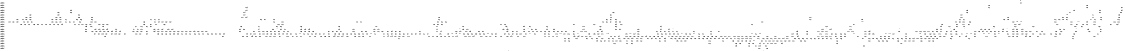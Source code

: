 digraph "DD" {
size = "7.5,10"
center = true;
edge [dir = none];
{ node [shape = plaintext];
  edge [style = invis];
  "CONST NODES" [style = invis];
" pre0_fact0_bit0 " -> " pre0_fact0_bit1 " -> " pre0_fact0_bit2 " -> " pre0_fact0_bit3 " -> " pre0_fact0_bit4 " -> " pre0_fact1_bit0 " -> " pre0_fact1_bit1 " -> " pre0_fact1_bit2 " -> " pre0_fact1_bit3 " -> " pre0_fact1_bit4 " -> " pre0_fact2_bit0 " -> " pre0_fact2_bit1 " -> " pre0_fact2_bit2 " -> " pre0_fact2_bit3 " -> " pre0_fact2_bit4 " -> " pre0_fact3_bit0 " -> " pre0_fact3_bit1 " -> " pre0_fact3_bit2 " -> " pre0_fact3_bit3 " -> " pre0_fact3_bit4 " -> "CONST NODES"; 
}
{ rank = same; node [shape = box]; edge [style = invis];
"F0"; }
{ rank = same; " pre0_fact0_bit0 ";
"0x7d389";
}
{ rank = same; " pre0_fact0_bit1 ";
"0x7d388";
"0x7d203";
}
{ rank = same; " pre0_fact0_bit2 ";
"0x7d202";
"0x7d8e0";
"0x7d35a";
"0x7d387";
}
{ rank = same; " pre0_fact0_bit3 ";
"0x7d27b";
"0x7d386";
"0x7d201";
"0x7d183";
"0x7d8df";
"0x7d359";
}
{ rank = same; " pre0_fact0_bit4 ";
"0x7d385";
"0x7d325";
"0x7d8de";
"0x7d375";
"0x7d27a";
"0x7d358";
"0x7d200";
"0x7d182";
}
{ rank = same; " pre0_fact1_bit0 ";
"0x7d384";
"0x7d2d9";
"0x7d181";
"0x7d8dd";
"0x7d357";
"0x7d1ff";
"0x7d324";
"0x7d279";
"0x7d374";
}
{ rank = same; " pre0_fact1_bit1 ";
"0x7d383";
"0x7d32c";
"0x7d2d8";
"0x7d854";
"0x7d102";
"0x7d323";
"0x7d20a";
"0x7d1fe";
"0x7d284";
"0x7d361";
"0x7d356";
"0x7d8dc";
"0x7d2e2";
"0x7d188";
"0x7d37c";
"0x7d278";
"0x7d180";
"0x7d373";
}
{ rank = same; " pre0_fact1_bit2 ";
"0x7d1dd";
"0x7d322";
"0x7d328";
"0x7d15d";
"0x7d277";
"0x7d37b";
"0x7d372";
"0x7d382";
"0x7d283";
"0x7d187";
"0x7d8bc";
"0x7d853";
"0x7d2fd";
"0x7d2d7";
"0x7d380";
"0x7d254";
"0x7d2e1";
"0x7d32b";
"0x7d17f";
"0x7d209";
"0x7d101";
"0x7d378";
"0x7d330";
"0x7d355";
"0x7d2dc";
"0x7d27e";
"0x7d0e6";
"0x7d360";
"0x7d35d";
"0x7d2b4";
"0x7d186";
"0x7d1fd";
"0x7d206";
"0x7d8db";
"0x7d365";
}
{ rank = same; " pre0_fact1_bit3 ";
"0x7d852";
"0x7d1dc";
"0x7d2d6";
"0x7d32d";
"0x7d253";
"0x7d362";
"0x7d35e";
"0x7d1fc";
"0x7d35f";
"0x7d27d";
"0x7d35c";
"0x7d872";
"0x7d15c";
"0x7d83b";
"0x7d2b3";
"0x7d17e";
"0x7d2db";
"0x7d364";
"0x7d371";
"0x7d207";
"0x7d0e5";
"0x7d8da";
"0x7d37f";
"0x7d329";
"0x7d327";
"0x7d32f";
"0x7d32a";
"0x7d185";
"0x7d37a";
"0x7d379";
"0x7d100";
"0x7d321";
"0x7d37d";
"0x7d19f";
"0x7d208";
"0x7d286";
"0x7d381";
"0x7d377";
"0x7d2de";
"0x7d280";
"0x7d276";
"0x7d2e0";
"0x7d2fc";
"0x7d11a";
"0x7d354";
"0x7d282";
"0x7d205";
"0x7d8bb";
"0x7d2e4";
}
{ rank = same; " pre0_fact1_bit4 ";
"0x7d2df";
"0x7d851";
"0x7d2c6";
"0x7d148";
"0x7d871";
"0x7d8e1";
"0x7d16e";
"0x7d1ed";
"0x7d8a7";
"0x7d27f";
"0x7d2e5";
"0x7d27c";
"0x7d83a";
"0x7d8d9";
"0x7d252";
"0x7d8ba";
"0x7d23d";
"0x7d326";
"0x7d281";
"0x7d310";
"0x7d2b2";
"0x7d35b";
"0x7d370";
"0x7d363";
"0x7d119";
"0x7d275";
"0x7d37e";
"0x7d353";
"0x7d2d5";
"0x7d15b";
"0x7d1db";
"0x7d1fb";
"0x7d17d";
"0x7d0ff";
"0x7d184";
"0x7d19e";
"0x7d2e3";
"0x7d204";
"0x7d2fb";
"0x7d32e";
"0x7d29d";
"0x7d2da";
"0x7d320";
"0x7d2dd";
"0x7d1c9";
"0x7d8cc";
"0x7d376";
"0x7d285";
"0x7d266";
"0x7d343";
}
{ rank = same; " pre0_fact2_bit0 ";
"0x7d0fe";
"0x7d2c5";
"0x7d30f";
"0x7d31f";
"0x7d29c";
"0x7d1ec";
"0x7d15a";
"0x7d8a6";
"0x7d1b4";
"0x7d131";
"0x7d342";
"0x7d274";
"0x7d850";
"0x7d2fa";
"0x7d36f";
"0x7d16d";
"0x7d352";
"0x7d17c";
"0x7d1c8";
"0x7d8d8";
"0x7d147";
"0x7d1da";
"0x7d2d4";
"0x7d225";
"0x7d251";
"0x7d1fa";
"0x7d265";
"0x7d2b1";
"0x7d88d";
"0x7d23c";
"0x7d870";
"0x7d8b9";
"0x7d118";
"0x7d19d";
"0x7d839";
"0x7d8cb";
}
{ rank = same; " pre0_fact2_bit1 ";
"0x7d30e";
"0x7d2d3";
"0x7d0fd";
"0x7d138";
"0x7d26d";
"0x7d250";
"0x7d8d0";
"0x7d34a";
"0x7d31e";
"0x7d29b";
"0x7d1eb";
"0x7d893";
"0x7d1ce";
"0x7d159";
"0x7d244";
"0x7d36a";
"0x7d1b3";
"0x7d818";
"0x7d264";
"0x7d36e";
"0x7d341";
"0x7d858";
"0x7d130";
"0x7d878";
"0x7d14e";
"0x7d2f9";
"0x7d16c";
"0x7d351";
"0x7d2cd";
"0x7d2b0";
"0x7d17b";
"0x7d22c";
"0x7d88c";
"0x7d1f2";
"0x7d83d";
"0x7d8d7";
"0x7d2a4";
"0x7d18d";
"0x7d25b";
"0x7d838";
"0x7d163";
"0x7d2c4";
"0x7d1d9";
"0x7d224";
"0x7d8c0";
"0x7d174";
"0x7d28c";
"0x7d1f9";
"0x7d304";
"0x7d8a5";
"0x7d2bb";
"0x7d1a4";
"0x7d121";
"0x7d273";
"0x7d0ea";
"0x7d84f";
"0x7d1e2";
"0x7d317";
"0x7d23b";
"0x7d8b8";
"0x7d86f";
"0x7d2ec";
"0x7d8ab";
"0x7d1c7";
"0x7d108";
"0x7d117";
"0x7d211";
"0x7d337";
"0x7d1b9";
"0x7d19c";
"0x7d8ca";
"0x7d146";
}
{ rank = same; " pre0_fact2_bit2 ";
"0x7d247";
"0x7d158";
"0x7d14b";
"0x7d129";
"0x7d228";
"0x7d2a7";
"0x7d848";
"0x7d1e1";
"0x7d18b";
"0x7d8af";
"0x7d288";
"0x7d28b";
"0x7d14d";
"0x7d24f";
"0x7d269";
"0x7d346";
"0x7d17a";
"0x7d8bf";
"0x7d1cc";
"0x7d2e8";
"0x7d84e";
"0x7d2c9";
"0x7d263";
"0x7d340";
"0x7d877";
"0x7d110";
"0x7d303";
"0x7d1c0";
"0x7d20d";
"0x7d2ba";
"0x7d368";
"0x7d350";
"0x7d36d";
"0x7d817";
"0x7d86e";
"0x7d171";
"0x7d1b2";
"0x7d1f0";
"0x7d8c4";
"0x7d1c6";
"0x7d13f";
"0x7d0f6";
"0x7d173";
"0x7d134";
"0x7d316";
"0x7d292";
"0x7d2af";
"0x7d270";
"0x7d2be";
"0x7d1d8";
"0x7d308";
"0x7d8a4";
"0x7d18c";
"0x7d2eb";
"0x7d232";
"0x7d1ea";
"0x7d2c3";
"0x7d195";
"0x7d137";
"0x7d1f8";
"0x7d210";
"0x7d336";
"0x7d12f";
"0x7d152";
"0x7d1b8";
"0x7d1b7";
"0x7d8d6";
"0x7d1e6";
"0x7d31b";
"0x7d145";
"0x7d313";
"0x7d1cd";
"0x7d333";
"0x7d83c";
"0x7d2f0";
"0x7d257";
"0x7d26c";
"0x7d30d";
"0x7d349";
"0x7d23a";
"0x7d883";
"0x7d857";
"0x7d11d";
"0x7d33b";
"0x7d2b7";
"0x7d16b";
"0x7d31d";
"0x7d892";
"0x7d837";
"0x7d1f1";
"0x7d82d";
"0x7d21b";
"0x7d243";
"0x7d167";
"0x7d8cf";
"0x7d120";
"0x7d272";
"0x7d19b";
"0x7d160";
"0x7d866";
"0x7d34e";
"0x7d178";
"0x7d25e";
"0x7d1e0";
"0x7d162";
"0x7d29a";
"0x7d88b";
"0x7d1a2";
"0x7d1d2";
"0x7d2cc";
"0x7d240";
"0x7d105";
"0x7d0fc";
"0x7d369";
"0x7d22b";
"0x7d8d4";
"0x7d2a0";
"0x7d107";
"0x7d116";
"0x7d8b7";
"0x7d300";
"0x7d8aa";
"0x7d1a3";
"0x7d2d2";
"0x7d2a3";
"0x7d89c";
"0x7d25a";
"0x7d0e9";
"0x7d8c9";
"0x7d2d0";
"0x7d2f8";
"0x7d1ac";
"0x7d223";
"0x7d1f6";
}
{ rank = same; " pre0_fact2_bit3 ";
"0x7d231";
"0x7d2ed";
"0x7d820";
"0x7d31c";
"0x7d1e9";
"0x7d2b8";
"0x7d318";
"0x7d312";
"0x7d23f";
"0x7d8bd";
"0x7d179";
"0x7d2a2";
"0x7d891";
"0x7d170";
"0x7d338";
"0x7d82c";
"0x7d157";
"0x7d2ca";
"0x7d106";
"0x7d332";
"0x7d241";
"0x7d2bd";
"0x7d33a";
"0x7d18a";
"0x7d8a3";
"0x7d874";
"0x7d1cf";
"0x7d1b1";
"0x7d816";
"0x7d1e3";
"0x7d1f3";
"0x7d177";
"0x7d8cd";
"0x7d2b9";
"0x7d307";
"0x7d8c1";
"0x7d1a6";
"0x7d12e";
"0x7d876";
"0x7d21a";
"0x7d8c3";
"0x7d87a";
"0x7d1b6";
"0x7d2a6";
"0x7d258";
"0x7d2cb";
"0x7d30c";
"0x7d29f";
"0x7d0ef";
"0x7d239";
"0x7d8b6";
"0x7d14c";
"0x7d86d";
"0x7d36c";
"0x7d26a";
"0x7d242";
"0x7d334";
"0x7d14f";
"0x7d8ae";
"0x7d136";
"0x7d291";
"0x7d164";
"0x7d8d3";
"0x7d175";
"0x7d89b";
"0x7d335";
"0x7d123";
"0x7d347";
"0x7d8d5";
"0x7d161";
"0x7d1e5";
"0x7d836";
"0x7d133";
"0x7d20c";
"0x7d2e7";
"0x7d25d";
"0x7d1d7";
"0x7d28d";
"0x7d2ef";
"0x7d348";
"0x7d259";
"0x7d2a5";
"0x7d229";
"0x7d172";
"0x7d855";
"0x7d2ce";
"0x7d2ff";
"0x7d24e";
"0x7d151";
"0x7d847";
"0x7d882";
"0x7d1f5";
"0x7d26b";
"0x7d856";
"0x7d865";
"0x7d305";
"0x7d15f";
"0x7d299";
"0x7d246";
"0x7d22a";
"0x7d166";
"0x7d26f";
"0x7d34b";
"0x7d841";
"0x7d256";
"0x7d2e9";
"0x7d11f";
"0x7d271";
"0x7d1bf";
"0x7d34f";
"0x7d268";
"0x7d10f";
"0x7d345";
"0x7d194";
"0x7d34d";
"0x7d8ac";
"0x7d1a1";
"0x7d2ea";
"0x7d8d1";
"0x7d84d";
"0x7d8a9";
"0x7d2cf";
"0x7d301";
"0x7d367";
"0x7d2f7";
"0x7d13e";
"0x7d1bb";
"0x7d20e";
"0x7d0e8";
"0x7d2ae";
"0x7d0f5";
"0x7d1cb";
"0x7d88a";
"0x7d895";
"0x7d314";
"0x7d1d1";
"0x7d287";
"0x7d8c8";
"0x7d302";
"0x7d104";
"0x7d2b6";
"0x7d1df";
"0x7d31a";
"0x7d1c5";
"0x7d289";
"0x7d8be";
"0x7d115";
"0x7d1f7";
"0x7d2d1";
"0x7d8a8";
"0x7d262";
"0x7d1ef";
"0x7d2c8";
"0x7d19a";
"0x7d33f";
"0x7d11c";
"0x7d315";
"0x7d20f";
"0x7d2a1";
"0x7d8ce";
"0x7d2c2";
"0x7d144";
"0x7d13a";
"0x7d1ab";
"0x7d0fb";
"0x7d2bc";
"0x7d14a";
"0x7d227";
"0x7d128";
"0x7d222";
"0x7d28a";
"0x7d16a";
"0x7d88f";
}
{ rank = same; " pre0_fact2_bit4 ";
"0x7d139";
"0x7d831";
"0x7d1aa";
"0x7d11b";
"0x7d34c";
"0x7d1d0";
"0x7d12d";
"0x7d0ee";
"0x7d10e";
"0x7d189";
"0x7d25c";
"0x7d24a";
"0x7d1b5";
"0x7d1ca";
"0x7d8b2";
"0x7d1de";
"0x7d1ee";
"0x7d815";
"0x7d835";
"0x7d2aa";
"0x7d1ae";
"0x7d150";
"0x7d11e";
"0x7d226";
"0x7d23e";
"0x7d1e4";
"0x7d135";
"0x7d267";
"0x7d24d";
"0x7d1bc";
"0x7d1a5";
"0x7d8b5";
"0x7d112";
"0x7d1b0";
"0x7d30b";
"0x7d1ba";
"0x7d896";
"0x7d2ad";
"0x7d306";
"0x7d2b5";
"0x7d0f4";
"0x7d1f4";
"0x7d114";
"0x7d230";
"0x7d8ad";
"0x7d165";
"0x7d193";
"0x7d154";
"0x7d2e6";
"0x7d311";
"0x7d290";
"0x7d89a";
"0x7d331";
"0x7d860";
"0x7d1d4";
"0x7d156";
"0x7d176";
"0x7d0f8";
"0x7d13b";
"0x7d844";
"0x7d879";
"0x7d215";
"0x7d1d6";
"0x7d245";
"0x7d197";
"0x7d235";
"0x7d339";
"0x7d0fa";
"0x7d81f";
"0x7d87e";
"0x7d2f3";
"0x7d295";
"0x7d199";
"0x7d840";
"0x7d0e7";
"0x7d89f";
"0x7d894";
"0x7d103";
"0x7d238";
"0x7d132";
"0x7d10c";
"0x7d149";
"0x7d219";
"0x7d8d2";
"0x7d881";
"0x7d2f6";
"0x7d15e";
"0x7d191";
"0x7d16f";
"0x7d13d";
"0x7d298";
"0x7d875";
"0x7d8a2";
"0x7d1a0";
"0x7d873";
"0x7d890";
"0x7d864";
"0x7d0f2";
"0x7d20b";
"0x7d1be";
"0x7d846";
"0x7d255";
"0x7d26e";
"0x7d141";
"0x7d88e";
"0x7d21e";
"0x7d886";
"0x7d2ee";
"0x7d29e";
"0x7d319";
"0x7d36b";
"0x7d143";
"0x7d2c7";
"0x7d8c7";
"0x7d1c2";
"0x7d869";
"0x7d221";
"0x7d889";
"0x7d125";
"0x7d84a";
"0x7d2fe";
"0x7d82b";
"0x7d261";
"0x7d33e";
"0x7d1c4";
"0x7d344";
"0x7d127";
"0x7d84c";
"0x7d2c1";
"0x7d86c";
"0x7d366";
"0x7d827";
"0x7d8c2";
"0x7d22d";
"0x7d1a8";
"0x7d169";
"0x7d122";
"0x7d1e8";
"0x7d12b";
}
{ rank = same; " pre0_fact3_bit0 ";
"0x7d885";
"0x7d0f0";
"0x7d8c6";
"0x7d814";
"0x7d153";
"0x7d868";
"0x7d888";
"0x7d0f1";
"0x7d1bd";
"0x7d830";
"0x7d155";
"0x7d83f";
"0x7d86b";
"0x7d249";
"0x7d18f";
"0x7d2a9";
"0x7d0f3";
"0x7d1a7";
"0x7d24c";
"0x7d1c1";
"0x7d190";
"0x7d834";
"0x7d30a";
"0x7d13c";
"0x7d2ac";
"0x7d1a9";
"0x7d842";
"0x7d22f";
"0x7d1c3";
"0x7d10a";
"0x7d8b1";
"0x7d28f";
"0x7d192";
"0x7d0f7";
"0x7d843";
"0x7d124";
"0x7d140";
"0x7d10b";
"0x7d1ad";
"0x7d8b4";
"0x7d214";
"0x7d234";
"0x7d126";
"0x7d2f2";
"0x7d0f9";
"0x7d1e7";
"0x7d845";
"0x7d294";
"0x7d196";
"0x7d142";
"0x7d1af";
"0x7d81e";
"0x7d10d";
"0x7d237";
"0x7d218";
"0x7d899";
"0x7d2f5";
"0x7d297";
"0x7d198";
"0x7d12a";
"0x7d85c";
"0x7d168";
"0x7d849";
"0x7d87d";
"0x7d823";
"0x7d111";
"0x7d12c";
"0x7d21d";
"0x7d89e";
"0x7d85f";
"0x7d880";
"0x7d826";
"0x7d0ed";
"0x7d113";
"0x7d84b";
"0x7d220";
"0x7d1d3";
"0x7d8a1";
"0x7d260";
"0x7d33d";
"0x7d863";
"0x7d2c0";
"0x7d82a";
"0x7d1d5";
}
{ rank = same; " pre0_fact3_bit1 ";
"0x7d22e";
"0x7d2bf";
"0x7d82f";
"0x7d884";
"0x7d217";
"0x7d212";
"0x7d813";
"0x7d833";
"0x7d109";
"0x7d822";
"0x7d859";
"0x7d887";
"0x7d233";
"0x7d248";
"0x7d81b";
"0x7d293";
"0x7d85e";
"0x7d862";
"0x7d236";
"0x7d2f1";
"0x7d24b";
"0x7d87c";
"0x7d296";
"0x7d25f";
"0x7d309";
"0x7d33c";
"0x7d898";
"0x7d2f4";
"0x7d2a8";
"0x7d867";
"0x7d89d";
"0x7d8b0";
"0x7d87f";
"0x7d2ab";
"0x7d213";
"0x7d0ec";
"0x7d81d";
"0x7d86a";
"0x7d825";
"0x7d829";
"0x7d21c";
"0x7d8a0";
"0x7d8b3";
"0x7d28e";
"0x7d18e";
"0x7d85b";
"0x7d21f";
"0x7d83e";
"0x7d8c5";
}
{ rank = same; " pre0_fact3_bit2 ";
"0x7d82e";
"0x7d828";
"0x7d0eb";
"0x7d821";
"0x7d85d";
"0x7d811";
"0x7d81a";
"0x7d861";
"0x7d832";
"0x7d85a";
"0x7d81c";
"0x7d812";
"0x7d897";
"0x7d824";
"0x7d87b";
"0x7d216";
}
{ rank = same; " pre0_fact3_bit3 ";
"0x7dcab";
"0x7dca5";
"0x7d819";
"0x7d51e";
"0x7d810";
"0x7dc90";
}
{ rank = same; " pre0_fact3_bit4 ";
"0x7dc8d";
"0x7dc8f";
}
{ rank = same; "CONST NODES";
{ node [shape = box]; "0x3f10b";
"0x3f10a";
}
}
"F0" -> "0x7d389" [style = solid];
"0x7d389" -> "0x7d203";
"0x7d389" -> "0x7d388" [style = dashed];
"0x7d388" -> "0x7d35a";
"0x7d388" -> "0x7d387" [style = dashed];
"0x7d203" -> "0x7d8e0";
"0x7d203" -> "0x7d202" [style = dashed];
"0x7d202" -> "0x7d183";
"0x7d202" -> "0x7d201" [style = dashed];
"0x7d8e0" -> "0x3f10b";
"0x7d8e0" -> "0x7d8df" [style = dashed];
"0x7d35a" -> "0x7d27b";
"0x7d35a" -> "0x7d359" [style = dashed];
"0x7d387" -> "0x7d386";
"0x7d387" -> "0x3f10b" [style = dashed];
"0x7d27b" -> "0x7d27a";
"0x7d27b" -> "0x3f10b" [style = dashed];
"0x7d386" -> "0x7d375";
"0x7d386" -> "0x7d385" [style = dashed];
"0x7d201" -> "0x3f10b";
"0x7d201" -> "0x7d200" [style = dashed];
"0x7d183" -> "0x3f10b";
"0x7d183" -> "0x7d182" [style = dashed];
"0x7d8df" -> "0x7d8de";
"0x7d8df" -> "0x3f10b" [style = dashed];
"0x7d359" -> "0x7d325";
"0x7d359" -> "0x7d358" [style = dashed];
"0x7d385" -> "0x3f10b";
"0x7d385" -> "0x7d384" [style = dashed];
"0x7d325" -> "0x7d2d9";
"0x7d325" -> "0x7d324" [style = dashed];
"0x7d8de" -> "0x7d8dd";
"0x7d8de" -> "0x3f10b" [style = dashed];
"0x7d375" -> "0x3f10b";
"0x7d375" -> "0x7d374" [style = dashed];
"0x7d27a" -> "0x3f10b";
"0x7d27a" -> "0x7d279" [style = dashed];
"0x7d358" -> "0x3f10b";
"0x7d358" -> "0x7d357" [style = dashed];
"0x7d200" -> "0x3f10b";
"0x7d200" -> "0x7d1ff" [style = dashed];
"0x7d182" -> "0x3f10b";
"0x7d182" -> "0x7d181" [style = dashed];
"0x7d384" -> "0x7d37c";
"0x7d384" -> "0x7d383" [style = dashed];
"0x7d2d9" -> "0x7d284";
"0x7d2d9" -> "0x7d2d8" [style = dashed];
"0x7d181" -> "0x7d102";
"0x7d181" -> "0x7d180" [style = dashed];
"0x7d8dd" -> "0x7d854";
"0x7d8dd" -> "0x7d8dc" [style = dashed];
"0x7d357" -> "0x7d32c";
"0x7d357" -> "0x7d356" [style = dashed];
"0x7d1ff" -> "0x7d188";
"0x7d1ff" -> "0x7d1fe" [style = dashed];
"0x7d324" -> "0x7d2e2";
"0x7d324" -> "0x7d323" [style = dashed];
"0x7d279" -> "0x7d20a";
"0x7d279" -> "0x7d278" [style = dashed];
"0x7d374" -> "0x7d361";
"0x7d374" -> "0x7d373" [style = dashed];
"0x7d383" -> "0x7d380";
"0x7d383" -> "0x7d382" [style = dashed];
"0x7d32c" -> "0x7d328";
"0x7d32c" -> "0x7d32b" [style = dashed];
"0x7d2d8" -> "0x7d2b4";
"0x7d2d8" -> "0x7d2d7" [style = dashed];
"0x7d854" -> "0x3f10b";
"0x7d854" -> "0x7d853" [style = dashed];
"0x7d102" -> "0x7d0e6";
"0x7d102" -> "0x7d101" [style = dashed];
"0x7d323" -> "0x7d2fd";
"0x7d323" -> "0x7d322" [style = dashed];
"0x7d20a" -> "0x7d206";
"0x7d20a" -> "0x7d209" [style = dashed];
"0x7d1fe" -> "0x7d1dd";
"0x7d1fe" -> "0x7d1fd" [style = dashed];
"0x7d284" -> "0x7d27e";
"0x7d284" -> "0x7d283" [style = dashed];
"0x7d361" -> "0x7d35d";
"0x7d361" -> "0x7d360" [style = dashed];
"0x7d356" -> "0x7d330";
"0x7d356" -> "0x7d355" [style = dashed];
"0x7d8dc" -> "0x7d8bc";
"0x7d8dc" -> "0x7d8db" [style = dashed];
"0x7d2e2" -> "0x7d2dc";
"0x7d2e2" -> "0x7d2e1" [style = dashed];
"0x7d188" -> "0x7d186";
"0x7d188" -> "0x7d187" [style = dashed];
"0x7d37c" -> "0x7d378";
"0x7d37c" -> "0x7d37b" [style = dashed];
"0x7d278" -> "0x7d254";
"0x7d278" -> "0x7d277" [style = dashed];
"0x7d180" -> "0x7d15d";
"0x7d180" -> "0x7d17f" [style = dashed];
"0x7d373" -> "0x7d365";
"0x7d373" -> "0x7d372" [style = dashed];
"0x7d1dd" -> "0x7d19f";
"0x7d1dd" -> "0x7d1dc" [style = dashed];
"0x7d322" -> "0x7d321";
"0x7d322" -> "0x3f10b" [style = dashed];
"0x7d328" -> "0x3f10b";
"0x7d328" -> "0x7d327" [style = dashed];
"0x7d15d" -> "0x7d11a";
"0x7d15d" -> "0x7d15c" [style = dashed];
"0x7d277" -> "0x7d276";
"0x7d277" -> "0x3f10b" [style = dashed];
"0x7d37b" -> "0x7d379";
"0x7d37b" -> "0x7d37a" [style = dashed];
"0x7d372" -> "0x7d371";
"0x7d372" -> "0x3f10b" [style = dashed];
"0x7d382" -> "0x7d381";
"0x7d382" -> "0x3f10b" [style = dashed];
"0x7d283" -> "0x7d280";
"0x7d283" -> "0x7d282" [style = dashed];
"0x7d187" -> "0x7d100";
"0x7d187" -> "0x3f10b" [style = dashed];
"0x7d8bc" -> "0x7d872";
"0x7d8bc" -> "0x7d8bb" [style = dashed];
"0x7d853" -> "0x7d83b";
"0x7d853" -> "0x7d852" [style = dashed];
"0x7d2fd" -> "0x7d2e4";
"0x7d2fd" -> "0x7d2fc" [style = dashed];
"0x7d2d7" -> "0x7d2d6";
"0x7d2d7" -> "0x3f10b" [style = dashed];
"0x7d380" -> "0x7d37d";
"0x7d380" -> "0x7d37f" [style = dashed];
"0x7d254" -> "0x3f10b";
"0x7d254" -> "0x7d253" [style = dashed];
"0x7d2e1" -> "0x7d2de";
"0x7d2e1" -> "0x7d2e0" [style = dashed];
"0x7d32b" -> "0x7d329";
"0x7d32b" -> "0x7d32a" [style = dashed];
"0x7d17f" -> "0x7d17e";
"0x7d17f" -> "0x3f10b" [style = dashed];
"0x7d209" -> "0x7d207";
"0x7d209" -> "0x7d208" [style = dashed];
"0x7d101" -> "0x3f10b";
"0x7d101" -> "0x7d100" [style = dashed];
"0x7d378" -> "0x3f10b";
"0x7d378" -> "0x7d377" [style = dashed];
"0x7d330" -> "0x7d32d";
"0x7d330" -> "0x7d32f" [style = dashed];
"0x7d355" -> "0x7d354";
"0x7d355" -> "0x3f10b" [style = dashed];
"0x7d2dc" -> "0x3f10b";
"0x7d2dc" -> "0x7d2db" [style = dashed];
"0x7d27e" -> "0x3f10b";
"0x7d27e" -> "0x7d27d" [style = dashed];
"0x7d0e6" -> "0x3f10b";
"0x7d0e6" -> "0x7d0e5" [style = dashed];
"0x7d360" -> "0x7d35e";
"0x7d360" -> "0x7d35f" [style = dashed];
"0x7d35d" -> "0x3f10b";
"0x7d35d" -> "0x7d35c" [style = dashed];
"0x7d2b4" -> "0x7d286";
"0x7d2b4" -> "0x7d2b3" [style = dashed];
"0x7d186" -> "0x3f10b";
"0x7d186" -> "0x7d185" [style = dashed];
"0x7d1fd" -> "0x7d1fc";
"0x7d1fd" -> "0x3f10b" [style = dashed];
"0x7d206" -> "0x3f10b";
"0x7d206" -> "0x7d205" [style = dashed];
"0x7d8db" -> "0x7d8da";
"0x7d8db" -> "0x3f10b" [style = dashed];
"0x7d365" -> "0x7d362";
"0x7d365" -> "0x7d364" [style = dashed];
"0x7d852" -> "0x3f10b";
"0x7d852" -> "0x7d851" [style = dashed];
"0x7d1dc" -> "0x7d1c9";
"0x7d1dc" -> "0x7d1db" [style = dashed];
"0x7d2d6" -> "0x7d2c6";
"0x7d2d6" -> "0x7d2d5" [style = dashed];
"0x7d32d" -> "0x7d252";
"0x7d32d" -> "0x3f10b" [style = dashed];
"0x7d253" -> "0x7d23d";
"0x7d253" -> "0x7d252" [style = dashed];
"0x7d362" -> "0x7d266";
"0x7d362" -> "0x3f10b" [style = dashed];
"0x7d35e" -> "0x3f10b";
"0x7d35e" -> "0x7d16e" [style = dashed];
"0x7d1fc" -> "0x7d1ed";
"0x7d1fc" -> "0x7d1fb" [style = dashed];
"0x7d35f" -> "0x3f10b";
"0x7d35f" -> "0x7d1ed" [style = dashed];
"0x7d27d" -> "0x7d27c";
"0x7d27d" -> "0x3f10b" [style = dashed];
"0x7d35c" -> "0x7d35b";
"0x7d35c" -> "0x3f10b" [style = dashed];
"0x7d872" -> "0x7d871";
"0x7d872" -> "0x3f10b" [style = dashed];
"0x7d15c" -> "0x7d148";
"0x7d15c" -> "0x7d15b" [style = dashed];
"0x7d83b" -> "0x3f10b";
"0x7d83b" -> "0x7d83a" [style = dashed];
"0x7d2b3" -> "0x7d29d";
"0x7d2b3" -> "0x7d2b2" [style = dashed];
"0x7d17e" -> "0x7d16e";
"0x7d17e" -> "0x7d17d" [style = dashed];
"0x7d2db" -> "0x7d2da";
"0x7d2db" -> "0x3f10b" [style = dashed];
"0x7d364" -> "0x7d363";
"0x7d364" -> "0x7d343" [style = dashed];
"0x7d371" -> "0x3f10b";
"0x7d371" -> "0x7d370" [style = dashed];
"0x7d207" -> "0x3f10b";
"0x7d207" -> "0x7d119" [style = dashed];
"0x7d0e5" -> "0x7d8e1";
"0x7d0e5" -> "0x3f10b" [style = dashed];
"0x7d8da" -> "0x7d8cc";
"0x7d8da" -> "0x7d8d9" [style = dashed];
"0x7d37f" -> "0x7d37e";
"0x7d37f" -> "0x7d353" [style = dashed];
"0x7d329" -> "0x3f10b";
"0x7d329" -> "0x7d15b" [style = dashed];
"0x7d327" -> "0x7d326";
"0x7d327" -> "0x3f10b" [style = dashed];
"0x7d32f" -> "0x7d32e";
"0x7d32f" -> "0x3f10b" [style = dashed];
"0x7d32a" -> "0x3f10b";
"0x7d32a" -> "0x7d1db" [style = dashed];
"0x7d185" -> "0x7d184";
"0x7d185" -> "0x3f10b" [style = dashed];
"0x7d37a" -> "0x3f10b";
"0x7d37a" -> "0x7d1fb" [style = dashed];
"0x7d379" -> "0x3f10b";
"0x7d379" -> "0x7d17d" [style = dashed];
"0x7d100" -> "0x3f10b";
"0x7d100" -> "0x7d0ff" [style = dashed];
"0x7d321" -> "0x7d310";
"0x7d321" -> "0x7d320" [style = dashed];
"0x7d37d" -> "0x7d275";
"0x7d37d" -> "0x3f10b" [style = dashed];
"0x7d19f" -> "0x7d19e";
"0x7d19f" -> "0x3f10b" [style = dashed];
"0x7d208" -> "0x3f10b";
"0x7d208" -> "0x7d19e" [style = dashed];
"0x7d286" -> "0x7d285";
"0x7d286" -> "0x3f10b" [style = dashed];
"0x7d381" -> "0x7d370";
"0x7d381" -> "0x3f10b" [style = dashed];
"0x7d377" -> "0x7d376";
"0x7d377" -> "0x3f10b" [style = dashed];
"0x7d2de" -> "0x3f10b";
"0x7d2de" -> "0x7d2dd" [style = dashed];
"0x7d280" -> "0x3f10b";
"0x7d280" -> "0x7d27f" [style = dashed];
"0x7d276" -> "0x7d266";
"0x7d276" -> "0x7d275" [style = dashed];
"0x7d2e0" -> "0x3f10b";
"0x7d2e0" -> "0x7d2df" [style = dashed];
"0x7d2fc" -> "0x7d2e5";
"0x7d2fc" -> "0x7d2fb" [style = dashed];
"0x7d11a" -> "0x7d119";
"0x7d11a" -> "0x3f10b" [style = dashed];
"0x7d354" -> "0x7d343";
"0x7d354" -> "0x7d353" [style = dashed];
"0x7d282" -> "0x3f10b";
"0x7d282" -> "0x7d281" [style = dashed];
"0x7d205" -> "0x7d204";
"0x7d205" -> "0x3f10b" [style = dashed];
"0x7d8bb" -> "0x7d8a7";
"0x7d8bb" -> "0x7d8ba" [style = dashed];
"0x7d2e4" -> "0x7d2e3";
"0x7d2e4" -> "0x3f10b" [style = dashed];
"0x7d2df" -> "0x3f10b";
"0x7d2df" -> "0x7d1c8" [style = dashed];
"0x7d851" -> "0x3f10b";
"0x7d851" -> "0x7d850" [style = dashed];
"0x7d2c6" -> "0x3f10b";
"0x7d2c6" -> "0x7d2c5" [style = dashed];
"0x7d148" -> "0x7d131";
"0x7d148" -> "0x7d147" [style = dashed];
"0x7d871" -> "0x3f10b";
"0x7d871" -> "0x7d870" [style = dashed];
"0x7d8e1" -> "0x7d839";
"0x7d8e1" -> "0x3f10b" [style = dashed];
"0x7d16e" -> "0x3f10b";
"0x7d16e" -> "0x7d16d" [style = dashed];
"0x7d1ed" -> "0x3f10b";
"0x7d1ed" -> "0x7d1ec" [style = dashed];
"0x7d8a7" -> "0x7d88d";
"0x7d8a7" -> "0x7d8a6" [style = dashed];
"0x7d27f" -> "0x3f10b";
"0x7d27f" -> "0x7d131" [style = dashed];
"0x7d2e5" -> "0x7d29c";
"0x7d2e5" -> "0x3f10b" [style = dashed];
"0x7d27c" -> "0x7d88d";
"0x7d27c" -> "0x3f10b" [style = dashed];
"0x7d83a" -> "0x3f10b";
"0x7d83a" -> "0x7d839" [style = dashed];
"0x7d8d9" -> "0x3f10b";
"0x7d8d9" -> "0x7d8d8" [style = dashed];
"0x7d252" -> "0x3f10b";
"0x7d252" -> "0x7d251" [style = dashed];
"0x7d8ba" -> "0x3f10b";
"0x7d8ba" -> "0x7d8b9" [style = dashed];
"0x7d23d" -> "0x7d225";
"0x7d23d" -> "0x7d23c" [style = dashed];
"0x7d326" -> "0x7d8b9";
"0x7d326" -> "0x3f10b" [style = dashed];
"0x7d281" -> "0x3f10b";
"0x7d281" -> "0x7d1b4" [style = dashed];
"0x7d310" -> "0x3f10b";
"0x7d310" -> "0x7d30f" [style = dashed];
"0x7d2b2" -> "0x3f10b";
"0x7d2b2" -> "0x7d2b1" [style = dashed];
"0x7d35b" -> "0x7d8cb";
"0x7d35b" -> "0x3f10b" [style = dashed];
"0x7d370" -> "0x3f10b";
"0x7d370" -> "0x7d36f" [style = dashed];
"0x7d363" -> "0x7d2c5";
"0x7d363" -> "0x7d30f" [style = dashed];
"0x7d119" -> "0x3f10b";
"0x7d119" -> "0x7d118" [style = dashed];
"0x7d275" -> "0x3f10b";
"0x7d275" -> "0x7d274" [style = dashed];
"0x7d37e" -> "0x7d2d4";
"0x7d37e" -> "0x7d31f" [style = dashed];
"0x7d353" -> "0x3f10b";
"0x7d353" -> "0x7d352" [style = dashed];
"0x7d2d5" -> "0x3f10b";
"0x7d2d5" -> "0x7d2d4" [style = dashed];
"0x7d15b" -> "0x3f10b";
"0x7d15b" -> "0x7d15a" [style = dashed];
"0x7d1db" -> "0x3f10b";
"0x7d1db" -> "0x7d1da" [style = dashed];
"0x7d1fb" -> "0x3f10b";
"0x7d1fb" -> "0x7d1fa" [style = dashed];
"0x7d17d" -> "0x3f10b";
"0x7d17d" -> "0x7d17c" [style = dashed];
"0x7d0ff" -> "0x3f10b";
"0x7d0ff" -> "0x7d0fe" [style = dashed];
"0x7d184" -> "0x7d850";
"0x7d184" -> "0x3f10b" [style = dashed];
"0x7d19e" -> "0x3f10b";
"0x7d19e" -> "0x7d19d" [style = dashed];
"0x7d2e3" -> "0x3f10b";
"0x7d2e3" -> "0x7d23c" [style = dashed];
"0x7d204" -> "0x7d870";
"0x7d204" -> "0x3f10b" [style = dashed];
"0x7d2fb" -> "0x3f10b";
"0x7d2fb" -> "0x7d2fa" [style = dashed];
"0x7d32e" -> "0x7d2b1";
"0x7d32e" -> "0x7d2fa" [style = dashed];
"0x7d29d" -> "0x3f10b";
"0x7d29d" -> "0x7d29c" [style = dashed];
"0x7d2da" -> "0x7d8a6";
"0x7d2da" -> "0x3f10b" [style = dashed];
"0x7d320" -> "0x3f10b";
"0x7d320" -> "0x7d31f" [style = dashed];
"0x7d2dd" -> "0x3f10b";
"0x7d2dd" -> "0x7d147" [style = dashed];
"0x7d1c9" -> "0x7d1b4";
"0x7d1c9" -> "0x7d1c8" [style = dashed];
"0x7d8cc" -> "0x3f10b";
"0x7d8cc" -> "0x7d8cb" [style = dashed];
"0x7d376" -> "0x7d8d8";
"0x7d376" -> "0x3f10b" [style = dashed];
"0x7d285" -> "0x3f10b";
"0x7d285" -> "0x7d225" [style = dashed];
"0x7d266" -> "0x3f10b";
"0x7d266" -> "0x7d265" [style = dashed];
"0x7d343" -> "0x3f10b";
"0x7d343" -> "0x7d342" [style = dashed];
"0x7d0fe" -> "0x7d0ea";
"0x7d0fe" -> "0x7d0fd" [style = dashed];
"0x7d2c5" -> "0x7d2bb";
"0x7d2c5" -> "0x7d2c4" [style = dashed];
"0x7d30f" -> "0x7d304";
"0x7d30f" -> "0x7d30e" [style = dashed];
"0x7d31f" -> "0x7d317";
"0x7d31f" -> "0x7d31e" [style = dashed];
"0x7d29c" -> "0x7d28c";
"0x7d29c" -> "0x7d29b" [style = dashed];
"0x7d1ec" -> "0x7d1e2";
"0x7d1ec" -> "0x7d1eb" [style = dashed];
"0x7d15a" -> "0x7d14e";
"0x7d15a" -> "0x7d159" [style = dashed];
"0x7d8a6" -> "0x7d893";
"0x7d8a6" -> "0x7d8a5" [style = dashed];
"0x7d1b4" -> "0x7d1a4";
"0x7d1b4" -> "0x7d1b3" [style = dashed];
"0x7d131" -> "0x7d121";
"0x7d131" -> "0x7d130" [style = dashed];
"0x7d342" -> "0x7d337";
"0x7d342" -> "0x7d341" [style = dashed];
"0x7d274" -> "0x7d26d";
"0x7d274" -> "0x7d273" [style = dashed];
"0x7d850" -> "0x7d83d";
"0x7d850" -> "0x7d84f" [style = dashed];
"0x7d2fa" -> "0x7d2ec";
"0x7d2fa" -> "0x7d2f9" [style = dashed];
"0x7d36f" -> "0x7d36a";
"0x7d36f" -> "0x7d36e" [style = dashed];
"0x7d16d" -> "0x7d163";
"0x7d16d" -> "0x7d16c" [style = dashed];
"0x7d352" -> "0x7d34a";
"0x7d352" -> "0x7d351" [style = dashed];
"0x7d17c" -> "0x7d174";
"0x7d17c" -> "0x7d17b" [style = dashed];
"0x7d1c8" -> "0x7d1b9";
"0x7d1c8" -> "0x7d1c7" [style = dashed];
"0x7d8d8" -> "0x7d8d0";
"0x7d8d8" -> "0x7d8d7" [style = dashed];
"0x7d147" -> "0x7d138";
"0x7d147" -> "0x7d146" [style = dashed];
"0x7d1da" -> "0x7d1ce";
"0x7d1da" -> "0x7d1d9" [style = dashed];
"0x7d2d4" -> "0x7d2cd";
"0x7d2d4" -> "0x7d2d3" [style = dashed];
"0x7d225" -> "0x7d211";
"0x7d225" -> "0x7d224" [style = dashed];
"0x7d251" -> "0x7d244";
"0x7d251" -> "0x7d250" [style = dashed];
"0x7d1fa" -> "0x7d1f2";
"0x7d1fa" -> "0x7d1f9" [style = dashed];
"0x7d265" -> "0x7d25b";
"0x7d265" -> "0x7d264" [style = dashed];
"0x7d2b1" -> "0x7d2a4";
"0x7d2b1" -> "0x7d2b0" [style = dashed];
"0x7d88d" -> "0x7d878";
"0x7d88d" -> "0x7d88c" [style = dashed];
"0x7d23c" -> "0x7d22c";
"0x7d23c" -> "0x7d23b" [style = dashed];
"0x7d870" -> "0x7d858";
"0x7d870" -> "0x7d86f" [style = dashed];
"0x7d8b9" -> "0x7d8ab";
"0x7d8b9" -> "0x7d8b8" [style = dashed];
"0x7d118" -> "0x7d108";
"0x7d118" -> "0x7d117" [style = dashed];
"0x7d19d" -> "0x7d18d";
"0x7d19d" -> "0x7d19c" [style = dashed];
"0x7d839" -> "0x7d818";
"0x7d839" -> "0x7d838" [style = dashed];
"0x7d8cb" -> "0x7d8c0";
"0x7d8cb" -> "0x7d8ca" [style = dashed];
"0x7d30e" -> "0x7d308";
"0x7d30e" -> "0x7d30d" [style = dashed];
"0x7d2d3" -> "0x7d2d0";
"0x7d2d3" -> "0x7d2d2" [style = dashed];
"0x7d0fd" -> "0x7d0f6";
"0x7d0fd" -> "0x7d0fc" [style = dashed];
"0x7d138" -> "0x7d134";
"0x7d138" -> "0x7d137" [style = dashed];
"0x7d26d" -> "0x7d269";
"0x7d26d" -> "0x7d26c" [style = dashed];
"0x7d250" -> "0x7d247";
"0x7d250" -> "0x7d24f" [style = dashed];
"0x7d8d0" -> "0x3f10b";
"0x7d8d0" -> "0x7d8cf" [style = dashed];
"0x7d34a" -> "0x7d346";
"0x7d34a" -> "0x7d349" [style = dashed];
"0x7d31e" -> "0x7d31b";
"0x7d31e" -> "0x7d31d" [style = dashed];
"0x7d29b" -> "0x7d292";
"0x7d29b" -> "0x7d29a" [style = dashed];
"0x7d1eb" -> "0x7d1e6";
"0x7d1eb" -> "0x7d1ea" [style = dashed];
"0x7d893" -> "0x3f10b";
"0x7d893" -> "0x7d892" [style = dashed];
"0x7d1ce" -> "0x7d1cc";
"0x7d1ce" -> "0x7d1cd" [style = dashed];
"0x7d159" -> "0x7d152";
"0x7d159" -> "0x7d158" [style = dashed];
"0x7d244" -> "0x7d240";
"0x7d244" -> "0x7d243" [style = dashed];
"0x7d36a" -> "0x7d368";
"0x7d36a" -> "0x7d369" [style = dashed];
"0x7d1b3" -> "0x7d1ac";
"0x7d1b3" -> "0x7d1b2" [style = dashed];
"0x7d818" -> "0x3f10b";
"0x7d818" -> "0x7d817" [style = dashed];
"0x7d264" -> "0x7d25e";
"0x7d264" -> "0x7d263" [style = dashed];
"0x7d36e" -> "0x7d36d";
"0x7d36e" -> "0x3f10b" [style = dashed];
"0x7d341" -> "0x7d33b";
"0x7d341" -> "0x7d340" [style = dashed];
"0x7d858" -> "0x3f10b";
"0x7d858" -> "0x7d857" [style = dashed];
"0x7d130" -> "0x7d129";
"0x7d130" -> "0x7d12f" [style = dashed];
"0x7d878" -> "0x3f10b";
"0x7d878" -> "0x7d877" [style = dashed];
"0x7d14e" -> "0x7d14b";
"0x7d14e" -> "0x7d14d" [style = dashed];
"0x7d2f9" -> "0x7d2f0";
"0x7d2f9" -> "0x7d2f8" [style = dashed];
"0x7d16c" -> "0x7d167";
"0x7d16c" -> "0x7d16b" [style = dashed];
"0x7d351" -> "0x7d34e";
"0x7d351" -> "0x7d350" [style = dashed];
"0x7d2cd" -> "0x7d2c9";
"0x7d2cd" -> "0x7d2cc" [style = dashed];
"0x7d2b0" -> "0x7d2a7";
"0x7d2b0" -> "0x7d2af" [style = dashed];
"0x7d17b" -> "0x7d178";
"0x7d17b" -> "0x7d17a" [style = dashed];
"0x7d22c" -> "0x7d228";
"0x7d22c" -> "0x7d22b" [style = dashed];
"0x7d88c" -> "0x7d883";
"0x7d88c" -> "0x7d88b" [style = dashed];
"0x7d1f2" -> "0x7d1f0";
"0x7d1f2" -> "0x7d1f1" [style = dashed];
"0x7d83d" -> "0x3f10b";
"0x7d83d" -> "0x7d83c" [style = dashed];
"0x7d8d7" -> "0x7d8d4";
"0x7d8d7" -> "0x7d8d6" [style = dashed];
"0x7d2a4" -> "0x7d2a0";
"0x7d2a4" -> "0x7d2a3" [style = dashed];
"0x7d18d" -> "0x7d18b";
"0x7d18d" -> "0x7d18c" [style = dashed];
"0x7d25b" -> "0x7d257";
"0x7d25b" -> "0x7d25a" [style = dashed];
"0x7d838" -> "0x7d82d";
"0x7d838" -> "0x7d837" [style = dashed];
"0x7d163" -> "0x7d160";
"0x7d163" -> "0x7d162" [style = dashed];
"0x7d2c4" -> "0x7d2be";
"0x7d2c4" -> "0x7d2c3" [style = dashed];
"0x7d1d9" -> "0x7d1d2";
"0x7d1d9" -> "0x7d1d8" [style = dashed];
"0x7d224" -> "0x7d21b";
"0x7d224" -> "0x7d223" [style = dashed];
"0x7d8c0" -> "0x3f10b";
"0x7d8c0" -> "0x7d8bf" [style = dashed];
"0x7d174" -> "0x7d171";
"0x7d174" -> "0x7d173" [style = dashed];
"0x7d28c" -> "0x7d288";
"0x7d28c" -> "0x7d28b" [style = dashed];
"0x7d1f9" -> "0x7d1f6";
"0x7d1f9" -> "0x7d1f8" [style = dashed];
"0x7d304" -> "0x7d300";
"0x7d304" -> "0x7d303" [style = dashed];
"0x7d8a5" -> "0x7d89c";
"0x7d8a5" -> "0x7d8a4" [style = dashed];
"0x7d2bb" -> "0x7d2b7";
"0x7d2bb" -> "0x7d2ba" [style = dashed];
"0x7d1a4" -> "0x7d1a2";
"0x7d1a4" -> "0x7d1a3" [style = dashed];
"0x7d121" -> "0x7d11d";
"0x7d121" -> "0x7d120" [style = dashed];
"0x7d273" -> "0x7d270";
"0x7d273" -> "0x7d272" [style = dashed];
"0x7d0ea" -> "0x7d0e9";
"0x7d0ea" -> "0x3f10b" [style = dashed];
"0x7d84f" -> "0x7d848";
"0x7d84f" -> "0x7d84e" [style = dashed];
"0x7d1e2" -> "0x7d1e0";
"0x7d1e2" -> "0x7d1e1" [style = dashed];
"0x7d317" -> "0x7d313";
"0x7d317" -> "0x7d316" [style = dashed];
"0x7d23b" -> "0x7d232";
"0x7d23b" -> "0x7d23a" [style = dashed];
"0x7d8b8" -> "0x7d8af";
"0x7d8b8" -> "0x7d8b7" [style = dashed];
"0x7d86f" -> "0x7d866";
"0x7d86f" -> "0x7d86e" [style = dashed];
"0x7d2ec" -> "0x7d2e8";
"0x7d2ec" -> "0x7d2eb" [style = dashed];
"0x7d8ab" -> "0x3f10b";
"0x7d8ab" -> "0x7d8aa" [style = dashed];
"0x7d1c7" -> "0x7d1c0";
"0x7d1c7" -> "0x7d1c6" [style = dashed];
"0x7d108" -> "0x7d105";
"0x7d108" -> "0x7d107" [style = dashed];
"0x7d117" -> "0x7d110";
"0x7d117" -> "0x7d116" [style = dashed];
"0x7d211" -> "0x7d20d";
"0x7d211" -> "0x7d210" [style = dashed];
"0x7d337" -> "0x7d333";
"0x7d337" -> "0x7d336" [style = dashed];
"0x7d1b9" -> "0x7d1b7";
"0x7d1b9" -> "0x7d1b8" [style = dashed];
"0x7d19c" -> "0x7d195";
"0x7d19c" -> "0x7d19b" [style = dashed];
"0x7d8ca" -> "0x7d8c4";
"0x7d8ca" -> "0x7d8c9" [style = dashed];
"0x7d146" -> "0x7d13f";
"0x7d146" -> "0x7d145" [style = dashed];
"0x7d247" -> "0x3f10b";
"0x7d247" -> "0x7d246" [style = dashed];
"0x7d158" -> "0x7d157";
"0x7d158" -> "0x3f10b" [style = dashed];
"0x7d14b" -> "0x3f10b";
"0x7d14b" -> "0x7d14a" [style = dashed];
"0x7d129" -> "0x7d123";
"0x7d129" -> "0x7d128" [style = dashed];
"0x7d228" -> "0x3f10b";
"0x7d228" -> "0x7d227" [style = dashed];
"0x7d2a7" -> "0x7d2a5";
"0x7d2a7" -> "0x7d2a6" [style = dashed];
"0x7d848" -> "0x7d841";
"0x7d848" -> "0x7d847" [style = dashed];
"0x7d1e1" -> "0x7d161";
"0x7d1e1" -> "0x3f10b" [style = dashed];
"0x7d18b" -> "0x3f10b";
"0x7d18b" -> "0x7d18a" [style = dashed];
"0x7d8af" -> "0x7d8ac";
"0x7d8af" -> "0x7d8ae" [style = dashed];
"0x7d288" -> "0x3f10b";
"0x7d288" -> "0x7d287" [style = dashed];
"0x7d28b" -> "0x7d289";
"0x7d28b" -> "0x7d28a" [style = dashed];
"0x7d14d" -> "0x3f10b";
"0x7d14d" -> "0x7d14c" [style = dashed];
"0x7d24f" -> "0x7d24e";
"0x7d24f" -> "0x3f10b" [style = dashed];
"0x7d269" -> "0x3f10b";
"0x7d269" -> "0x7d268" [style = dashed];
"0x7d346" -> "0x3f10b";
"0x7d346" -> "0x7d345" [style = dashed];
"0x7d17a" -> "0x7d179";
"0x7d17a" -> "0x3f10b" [style = dashed];
"0x7d8bf" -> "0x7d8bd";
"0x7d8bf" -> "0x7d8be" [style = dashed];
"0x7d1cc" -> "0x3f10b";
"0x7d1cc" -> "0x7d1cb" [style = dashed];
"0x7d2e8" -> "0x3f10b";
"0x7d2e8" -> "0x7d2e7" [style = dashed];
"0x7d84e" -> "0x7d84d";
"0x7d84e" -> "0x3f10b" [style = dashed];
"0x7d2c9" -> "0x3f10b";
"0x7d2c9" -> "0x7d2c8" [style = dashed];
"0x7d263" -> "0x7d262";
"0x7d263" -> "0x3f10b" [style = dashed];
"0x7d340" -> "0x7d33f";
"0x7d340" -> "0x3f10b" [style = dashed];
"0x7d877" -> "0x7d874";
"0x7d877" -> "0x7d876" [style = dashed];
"0x7d110" -> "0x3f10b";
"0x7d110" -> "0x7d10f" [style = dashed];
"0x7d303" -> "0x7d301";
"0x7d303" -> "0x7d302" [style = dashed];
"0x7d1c0" -> "0x7d1bb";
"0x7d1c0" -> "0x7d1bf" [style = dashed];
"0x7d20d" -> "0x3f10b";
"0x7d20d" -> "0x7d20c" [style = dashed];
"0x7d2ba" -> "0x7d2b8";
"0x7d2ba" -> "0x7d2b9" [style = dashed];
"0x7d368" -> "0x3f10b";
"0x7d368" -> "0x7d367" [style = dashed];
"0x7d350" -> "0x7d34f";
"0x7d350" -> "0x3f10b" [style = dashed];
"0x7d36d" -> "0x7d271";
"0x7d36d" -> "0x7d36c" [style = dashed];
"0x7d817" -> "0x3f10b";
"0x7d817" -> "0x7d816" [style = dashed];
"0x7d86e" -> "0x7d86d";
"0x7d86e" -> "0x3f10b" [style = dashed];
"0x7d171" -> "0x3f10b";
"0x7d171" -> "0x7d170" [style = dashed];
"0x7d1b2" -> "0x7d1b1";
"0x7d1b2" -> "0x3f10b" [style = dashed];
"0x7d1f0" -> "0x3f10b";
"0x7d1f0" -> "0x7d1ef" [style = dashed];
"0x7d8c4" -> "0x7d8c1";
"0x7d8c4" -> "0x7d8c3" [style = dashed];
"0x7d1c6" -> "0x7d1c5";
"0x7d1c6" -> "0x3f10b" [style = dashed];
"0x7d13f" -> "0x7d13a";
"0x7d13f" -> "0x7d13e" [style = dashed];
"0x7d0f6" -> "0x7d0ef";
"0x7d0f6" -> "0x7d0f5" [style = dashed];
"0x7d173" -> "0x3f10b";
"0x7d173" -> "0x7d172" [style = dashed];
"0x7d134" -> "0x3f10b";
"0x7d134" -> "0x7d133" [style = dashed];
"0x7d316" -> "0x7d314";
"0x7d316" -> "0x7d315" [style = dashed];
"0x7d292" -> "0x7d28d";
"0x7d292" -> "0x7d291" [style = dashed];
"0x7d2af" -> "0x7d2ae";
"0x7d2af" -> "0x3f10b" [style = dashed];
"0x7d270" -> "0x3f10b";
"0x7d270" -> "0x7d26f" [style = dashed];
"0x7d2be" -> "0x7d2bc";
"0x7d2be" -> "0x7d2bd" [style = dashed];
"0x7d1d8" -> "0x7d1d7";
"0x7d1d8" -> "0x3f10b" [style = dashed];
"0x7d308" -> "0x7d305";
"0x7d308" -> "0x7d307" [style = dashed];
"0x7d8a4" -> "0x7d8a3";
"0x7d8a4" -> "0x3f10b" [style = dashed];
"0x7d18c" -> "0x7d106";
"0x7d18c" -> "0x3f10b" [style = dashed];
"0x7d2eb" -> "0x7d2e9";
"0x7d2eb" -> "0x7d2ea" [style = dashed];
"0x7d232" -> "0x3f10b";
"0x7d232" -> "0x7d231" [style = dashed];
"0x7d1ea" -> "0x7d1e9";
"0x7d1ea" -> "0x3f10b" [style = dashed];
"0x7d2c3" -> "0x7d2c2";
"0x7d2c3" -> "0x3f10b" [style = dashed];
"0x7d195" -> "0x3f10b";
"0x7d195" -> "0x7d194" [style = dashed];
"0x7d137" -> "0x3f10b";
"0x7d137" -> "0x7d136" [style = dashed];
"0x7d1f8" -> "0x7d1f7";
"0x7d1f8" -> "0x3f10b" [style = dashed];
"0x7d210" -> "0x7d20e";
"0x7d210" -> "0x7d20f" [style = dashed];
"0x7d336" -> "0x7d334";
"0x7d336" -> "0x7d335" [style = dashed];
"0x7d12f" -> "0x7d12e";
"0x7d12f" -> "0x3f10b" [style = dashed];
"0x7d152" -> "0x7d14f";
"0x7d152" -> "0x7d151" [style = dashed];
"0x7d1b8" -> "0x7d136";
"0x7d1b8" -> "0x3f10b" [style = dashed];
"0x7d1b7" -> "0x3f10b";
"0x7d1b7" -> "0x7d1b6" [style = dashed];
"0x7d8d6" -> "0x7d8d5";
"0x7d8d6" -> "0x3f10b" [style = dashed];
"0x7d1e6" -> "0x7d1e3";
"0x7d1e6" -> "0x7d1e5" [style = dashed];
"0x7d31b" -> "0x7d318";
"0x7d31b" -> "0x7d31a" [style = dashed];
"0x7d145" -> "0x7d144";
"0x7d145" -> "0x3f10b" [style = dashed];
"0x7d313" -> "0x3f10b";
"0x7d313" -> "0x7d312" [style = dashed];
"0x7d1cd" -> "0x7d14c";
"0x7d1cd" -> "0x3f10b" [style = dashed];
"0x7d333" -> "0x3f10b";
"0x7d333" -> "0x7d332" [style = dashed];
"0x7d83c" -> "0x7d816";
"0x7d83c" -> "0x3f10b" [style = dashed];
"0x7d2f0" -> "0x7d2ed";
"0x7d2f0" -> "0x7d2ef" [style = dashed];
"0x7d257" -> "0x3f10b";
"0x7d257" -> "0x7d256" [style = dashed];
"0x7d26c" -> "0x7d26a";
"0x7d26c" -> "0x7d26b" [style = dashed];
"0x7d30d" -> "0x7d30c";
"0x7d30d" -> "0x3f10b" [style = dashed];
"0x7d349" -> "0x7d347";
"0x7d349" -> "0x7d348" [style = dashed];
"0x7d23a" -> "0x7d239";
"0x7d23a" -> "0x3f10b" [style = dashed];
"0x7d883" -> "0x7d87a";
"0x7d883" -> "0x7d882" [style = dashed];
"0x7d857" -> "0x7d855";
"0x7d857" -> "0x7d856" [style = dashed];
"0x7d11d" -> "0x3f10b";
"0x7d11d" -> "0x7d11c" [style = dashed];
"0x7d33b" -> "0x7d338";
"0x7d33b" -> "0x7d33a" [style = dashed];
"0x7d2b7" -> "0x3f10b";
"0x7d2b7" -> "0x7d2b6" [style = dashed];
"0x7d16b" -> "0x7d16a";
"0x7d16b" -> "0x3f10b" [style = dashed];
"0x7d31d" -> "0x7d31c";
"0x7d31d" -> "0x3f10b" [style = dashed];
"0x7d892" -> "0x7d88f";
"0x7d892" -> "0x7d891" [style = dashed];
"0x7d837" -> "0x7d836";
"0x7d837" -> "0x3f10b" [style = dashed];
"0x7d1f1" -> "0x7d172";
"0x7d1f1" -> "0x3f10b" [style = dashed];
"0x7d82d" -> "0x7d820";
"0x7d82d" -> "0x7d82c" [style = dashed];
"0x7d21b" -> "0x3f10b";
"0x7d21b" -> "0x7d21a" [style = dashed];
"0x7d243" -> "0x7d241";
"0x7d243" -> "0x7d242" [style = dashed];
"0x7d167" -> "0x7d164";
"0x7d167" -> "0x7d166" [style = dashed];
"0x7d8cf" -> "0x7d8cd";
"0x7d8cf" -> "0x7d8ce" [style = dashed];
"0x7d120" -> "0x3f10b";
"0x7d120" -> "0x7d11f" [style = dashed];
"0x7d272" -> "0x7d271";
"0x7d272" -> "0x3f10b" [style = dashed];
"0x7d19b" -> "0x7d19a";
"0x7d19b" -> "0x3f10b" [style = dashed];
"0x7d160" -> "0x3f10b";
"0x7d160" -> "0x7d15f" [style = dashed];
"0x7d866" -> "0x3f10b";
"0x7d866" -> "0x7d865" [style = dashed];
"0x7d34e" -> "0x7d34b";
"0x7d34e" -> "0x7d34d" [style = dashed];
"0x7d178" -> "0x7d175";
"0x7d178" -> "0x7d177" [style = dashed];
"0x7d25e" -> "0x3f10b";
"0x7d25e" -> "0x7d25d" [style = dashed];
"0x7d1e0" -> "0x3f10b";
"0x7d1e0" -> "0x7d1df" [style = dashed];
"0x7d162" -> "0x3f10b";
"0x7d162" -> "0x7d161" [style = dashed];
"0x7d29a" -> "0x7d299";
"0x7d29a" -> "0x3f10b" [style = dashed];
"0x7d88b" -> "0x7d88a";
"0x7d88b" -> "0x3f10b" [style = dashed];
"0x7d1a2" -> "0x3f10b";
"0x7d1a2" -> "0x7d1a1" [style = dashed];
"0x7d1d2" -> "0x7d1cf";
"0x7d1d2" -> "0x7d1d1" [style = dashed];
"0x7d2cc" -> "0x7d2ca";
"0x7d2cc" -> "0x7d2cb" [style = dashed];
"0x7d240" -> "0x3f10b";
"0x7d240" -> "0x7d23f" [style = dashed];
"0x7d105" -> "0x3f10b";
"0x7d105" -> "0x7d104" [style = dashed];
"0x7d0fc" -> "0x7d0fb";
"0x7d0fc" -> "0x3f10b" [style = dashed];
"0x7d369" -> "0x7d16a";
"0x7d369" -> "0x7d1e9" [style = dashed];
"0x7d22b" -> "0x7d229";
"0x7d22b" -> "0x7d22a" [style = dashed];
"0x7d8d4" -> "0x7d8d1";
"0x7d8d4" -> "0x7d8d3" [style = dashed];
"0x7d2a0" -> "0x3f10b";
"0x7d2a0" -> "0x7d29f" [style = dashed];
"0x7d107" -> "0x3f10b";
"0x7d107" -> "0x7d106" [style = dashed];
"0x7d116" -> "0x7d115";
"0x7d116" -> "0x3f10b" [style = dashed];
"0x7d8b7" -> "0x7d8b6";
"0x7d8b7" -> "0x3f10b" [style = dashed];
"0x7d300" -> "0x3f10b";
"0x7d300" -> "0x7d2ff" [style = dashed];
"0x7d8aa" -> "0x7d8a8";
"0x7d8aa" -> "0x7d8a9" [style = dashed];
"0x7d1a3" -> "0x7d11f";
"0x7d1a3" -> "0x3f10b" [style = dashed];
"0x7d2d2" -> "0x7d2d1";
"0x7d2d2" -> "0x3f10b" [style = dashed];
"0x7d2a3" -> "0x7d2a1";
"0x7d2a3" -> "0x7d2a2" [style = dashed];
"0x7d89c" -> "0x7d895";
"0x7d89c" -> "0x7d89b" [style = dashed];
"0x7d25a" -> "0x7d258";
"0x7d25a" -> "0x7d259" [style = dashed];
"0x7d0e9" -> "0x3f10b";
"0x7d0e9" -> "0x7d0e8" [style = dashed];
"0x7d8c9" -> "0x7d8c8";
"0x7d8c9" -> "0x3f10b" [style = dashed];
"0x7d2d0" -> "0x7d2ce";
"0x7d2d0" -> "0x7d2cf" [style = dashed];
"0x7d2f8" -> "0x7d2f7";
"0x7d2f8" -> "0x3f10b" [style = dashed];
"0x7d1ac" -> "0x7d1a6";
"0x7d1ac" -> "0x7d1ab" [style = dashed];
"0x7d223" -> "0x7d222";
"0x7d223" -> "0x3f10b" [style = dashed];
"0x7d1f6" -> "0x7d1f3";
"0x7d1f6" -> "0x7d1f5" [style = dashed];
"0x7d231" -> "0x7d22d";
"0x7d231" -> "0x7d230" [style = dashed];
"0x7d2ed" -> "0x7d230";
"0x7d2ed" -> "0x3f10b" [style = dashed];
"0x7d820" -> "0x7d81f";
"0x7d820" -> "0x3f10b" [style = dashed];
"0x7d31c" -> "0x7d30b";
"0x7d31c" -> "0x3f10b" [style = dashed];
"0x7d1e9" -> "0x3f10b";
"0x7d1e9" -> "0x7d1e8" [style = dashed];
"0x7d2b8" -> "0x3f10b";
"0x7d2b8" -> "0x7d12b" [style = dashed];
"0x7d318" -> "0x7d238";
"0x7d318" -> "0x3f10b" [style = dashed];
"0x7d312" -> "0x7d311";
"0x7d312" -> "0x3f10b" [style = dashed];
"0x7d23f" -> "0x7d23e";
"0x7d23f" -> "0x3f10b" [style = dashed];
"0x7d8bd" -> "0x3f10b";
"0x7d8bd" -> "0x7d831" [style = dashed];
"0x7d179" -> "0x7d169";
"0x7d179" -> "0x3f10b" [style = dashed];
"0x7d2a2" -> "0x3f10b";
"0x7d2a2" -> "0x7d1aa" [style = dashed];
"0x7d891" -> "0x3f10b";
"0x7d891" -> "0x7d890" [style = dashed];
"0x7d170" -> "0x7d16f";
"0x7d170" -> "0x3f10b" [style = dashed];
"0x7d338" -> "0x7d24a";
"0x7d338" -> "0x3f10b" [style = dashed];
"0x7d82c" -> "0x7d827";
"0x7d82c" -> "0x7d82b" [style = dashed];
"0x7d157" -> "0x7d154";
"0x7d157" -> "0x7d156" [style = dashed];
"0x7d2ca" -> "0x3f10b";
"0x7d2ca" -> "0x7d12d" [style = dashed];
"0x7d106" -> "0x3f10b";
"0x7d106" -> "0x7d0ee" [style = dashed];
"0x7d332" -> "0x7d331";
"0x7d332" -> "0x3f10b" [style = dashed];
"0x7d241" -> "0x3f10b";
"0x7d241" -> "0x7d10e" [style = dashed];
"0x7d2bd" -> "0x7d295";
"0x7d2bd" -> "0x7d2aa" [style = dashed];
"0x7d33a" -> "0x7d339";
"0x7d33a" -> "0x3f10b" [style = dashed];
"0x7d18a" -> "0x7d189";
"0x7d18a" -> "0x3f10b" [style = dashed];
"0x7d8a3" -> "0x7d89f";
"0x7d8a3" -> "0x7d8a2" [style = dashed];
"0x7d874" -> "0x3f10b";
"0x7d874" -> "0x7d873" [style = dashed];
"0x7d1cf" -> "0x7d193";
"0x7d1cf" -> "0x3f10b" [style = dashed];
"0x7d1b1" -> "0x7d1ae";
"0x7d1b1" -> "0x7d1b0" [style = dashed];
"0x7d816" -> "0x3f10b";
"0x7d816" -> "0x7d815" [style = dashed];
"0x7d1e3" -> "0x7d197";
"0x7d1e3" -> "0x3f10b" [style = dashed];
"0x7d1f3" -> "0x7d199";
"0x7d1f3" -> "0x3f10b" [style = dashed];
"0x7d177" -> "0x7d176";
"0x7d177" -> "0x7d156" [style = dashed];
"0x7d8cd" -> "0x3f10b";
"0x7d8cd" -> "0x7d835" [style = dashed];
"0x7d2b9" -> "0x3f10b";
"0x7d2b9" -> "0x7d1ae" [style = dashed];
"0x7d307" -> "0x7d306";
"0x7d307" -> "0x7d2f3" [style = dashed];
"0x7d8c1" -> "0x7d869";
"0x7d8c1" -> "0x3f10b" [style = dashed];
"0x7d1a6" -> "0x7d1a5";
"0x7d1a6" -> "0x3f10b" [style = dashed];
"0x7d12e" -> "0x7d12b";
"0x7d12e" -> "0x7d12d" [style = dashed];
"0x7d876" -> "0x3f10b";
"0x7d876" -> "0x7d875" [style = dashed];
"0x7d21a" -> "0x7d215";
"0x7d21a" -> "0x7d219" [style = dashed];
"0x7d8c3" -> "0x7d8c2";
"0x7d8c3" -> "0x7d8b2" [style = dashed];
"0x7d87a" -> "0x7d879";
"0x7d87a" -> "0x3f10b" [style = dashed];
"0x7d1b6" -> "0x7d1b5";
"0x7d1b6" -> "0x3f10b" [style = dashed];
"0x7d2a6" -> "0x7d290";
"0x7d2a6" -> "0x3f10b" [style = dashed];
"0x7d258" -> "0x3f10b";
"0x7d258" -> "0x7d112" [style = dashed];
"0x7d2cb" -> "0x3f10b";
"0x7d2cb" -> "0x7d1b0" [style = dashed];
"0x7d30c" -> "0x3f10b";
"0x7d30c" -> "0x7d30b" [style = dashed];
"0x7d29f" -> "0x7d29e";
"0x7d29f" -> "0x3f10b" [style = dashed];
"0x7d0ef" -> "0x7d0ee";
"0x7d0ef" -> "0x3f10b" [style = dashed];
"0x7d239" -> "0x7d235";
"0x7d239" -> "0x7d238" [style = dashed];
"0x7d8b6" -> "0x7d8b2";
"0x7d8b6" -> "0x7d8b5" [style = dashed];
"0x7d14c" -> "0x3f10b";
"0x7d14c" -> "0x7d0f4" [style = dashed];
"0x7d86d" -> "0x7d869";
"0x7d86d" -> "0x7d86c" [style = dashed];
"0x7d36c" -> "0x7d36b";
"0x7d36c" -> "0x7d33e" [style = dashed];
"0x7d26a" -> "0x3f10b";
"0x7d26a" -> "0x7d114" [style = dashed];
"0x7d242" -> "0x3f10b";
"0x7d242" -> "0x7d193" [style = dashed];
"0x7d334" -> "0x3f10b";
"0x7d334" -> "0x7d154" [style = dashed];
"0x7d14f" -> "0x7d10e";
"0x7d14f" -> "0x3f10b" [style = dashed];
"0x7d8ae" -> "0x7d8ad";
"0x7d8ae" -> "0x3f10b" [style = dashed];
"0x7d136" -> "0x3f10b";
"0x7d136" -> "0x7d135" [style = dashed];
"0x7d291" -> "0x3f10b";
"0x7d291" -> "0x7d290" [style = dashed];
"0x7d164" -> "0x7d112";
"0x7d164" -> "0x3f10b" [style = dashed];
"0x7d8d3" -> "0x7d8d2";
"0x7d8d3" -> "0x7d8b5" [style = dashed];
"0x7d175" -> "0x7d114";
"0x7d175" -> "0x3f10b" [style = dashed];
"0x7d89b" -> "0x7d896";
"0x7d89b" -> "0x7d89a" [style = dashed];
"0x7d335" -> "0x3f10b";
"0x7d335" -> "0x7d1d4" [style = dashed];
"0x7d123" -> "0x7d122";
"0x7d123" -> "0x3f10b" [style = dashed];
"0x7d347" -> "0x3f10b";
"0x7d347" -> "0x7d156" [style = dashed];
"0x7d8d5" -> "0x7d8c7";
"0x7d8d5" -> "0x3f10b" [style = dashed];
"0x7d161" -> "0x3f10b";
"0x7d161" -> "0x7d0f8" [style = dashed];
"0x7d1e5" -> "0x7d1e4";
"0x7d1e5" -> "0x7d1d4" [style = dashed];
"0x7d836" -> "0x7d831";
"0x7d836" -> "0x7d835" [style = dashed];
"0x7d133" -> "0x7d132";
"0x7d133" -> "0x3f10b" [style = dashed];
"0x7d20c" -> "0x7d20b";
"0x7d20c" -> "0x3f10b" [style = dashed];
"0x7d2e7" -> "0x7d2e6";
"0x7d2e7" -> "0x3f10b" [style = dashed];
"0x7d25d" -> "0x7d25c";
"0x7d25d" -> "0x7d24a" [style = dashed];
"0x7d1d7" -> "0x7d1d4";
"0x7d1d7" -> "0x7d1d6" [style = dashed];
"0x7d28d" -> "0x7d215";
"0x7d28d" -> "0x3f10b" [style = dashed];
"0x7d2ef" -> "0x7d2ee";
"0x7d2ef" -> "0x3f10b" [style = dashed];
"0x7d348" -> "0x3f10b";
"0x7d348" -> "0x7d1d6" [style = dashed];
"0x7d259" -> "0x3f10b";
"0x7d259" -> "0x7d197" [style = dashed];
"0x7d2a5" -> "0x7d219";
"0x7d2a5" -> "0x3f10b" [style = dashed];
"0x7d229" -> "0x3f10b";
"0x7d229" -> "0x7d139" [style = dashed];
"0x7d172" -> "0x3f10b";
"0x7d172" -> "0x7d0fa" [style = dashed];
"0x7d855" -> "0x3f10b";
"0x7d855" -> "0x7d81f" [style = dashed];
"0x7d2ce" -> "0x7d221";
"0x7d2ce" -> "0x3f10b" [style = dashed];
"0x7d2ff" -> "0x7d2fe";
"0x7d2ff" -> "0x3f10b" [style = dashed];
"0x7d24e" -> "0x7d24a";
"0x7d24e" -> "0x7d24d" [style = dashed];
"0x7d151" -> "0x7d150";
"0x7d151" -> "0x3f10b" [style = dashed];
"0x7d847" -> "0x7d844";
"0x7d847" -> "0x7d846" [style = dashed];
"0x7d882" -> "0x7d87e";
"0x7d882" -> "0x7d881" [style = dashed];
"0x7d1f5" -> "0x7d1f4";
"0x7d1f5" -> "0x7d1d6" [style = dashed];
"0x7d26b" -> "0x3f10b";
"0x7d26b" -> "0x7d199" [style = dashed];
"0x7d856" -> "0x3f10b";
"0x7d856" -> "0x7d840" [style = dashed];
"0x7d865" -> "0x7d860";
"0x7d865" -> "0x7d864" [style = dashed];
"0x7d305" -> "0x7d235";
"0x7d305" -> "0x3f10b" [style = dashed];
"0x7d15f" -> "0x7d15e";
"0x7d15f" -> "0x3f10b" [style = dashed];
"0x7d299" -> "0x7d295";
"0x7d299" -> "0x7d298" [style = dashed];
"0x7d246" -> "0x7d245";
"0x7d246" -> "0x3f10b" [style = dashed];
"0x7d22a" -> "0x3f10b";
"0x7d22a" -> "0x7d1ba" [style = dashed];
"0x7d166" -> "0x7d165";
"0x7d166" -> "0x7d154" [style = dashed];
"0x7d26f" -> "0x7d26e";
"0x7d26f" -> "0x7d24d" [style = dashed];
"0x7d34b" -> "0x7d24d";
"0x7d34b" -> "0x3f10b" [style = dashed];
"0x7d841" -> "0x7d840";
"0x7d841" -> "0x3f10b" [style = dashed];
"0x7d256" -> "0x7d255";
"0x7d256" -> "0x3f10b" [style = dashed];
"0x7d2e9" -> "0x3f10b";
"0x7d2e9" -> "0x7d13d" [style = dashed];
"0x7d11f" -> "0x3f10b";
"0x7d11f" -> "0x7d11e" [style = dashed];
"0x7d271" -> "0x7d261";
"0x7d271" -> "0x3f10b" [style = dashed];
"0x7d1bf" -> "0x7d1bc";
"0x7d1bf" -> "0x7d1be" [style = dashed];
"0x7d34f" -> "0x7d33e";
"0x7d34f" -> "0x3f10b" [style = dashed];
"0x7d268" -> "0x7d267";
"0x7d268" -> "0x3f10b" [style = dashed];
"0x7d10f" -> "0x7d10c";
"0x7d10f" -> "0x7d10e" [style = dashed];
"0x7d345" -> "0x7d344";
"0x7d345" -> "0x3f10b" [style = dashed];
"0x7d194" -> "0x7d191";
"0x7d194" -> "0x7d193" [style = dashed];
"0x7d34d" -> "0x7d34c";
"0x7d34d" -> "0x3f10b" [style = dashed];
"0x7d8ac" -> "0x7d864";
"0x7d8ac" -> "0x3f10b" [style = dashed];
"0x7d1a1" -> "0x7d1a0";
"0x7d1a1" -> "0x3f10b" [style = dashed];
"0x7d2ea" -> "0x3f10b";
"0x7d2ea" -> "0x7d1be" [style = dashed];
"0x7d8d1" -> "0x7d86c";
"0x7d8d1" -> "0x3f10b" [style = dashed];
"0x7d84d" -> "0x7d84a";
"0x7d84d" -> "0x7d84c" [style = dashed];
"0x7d8a9" -> "0x3f10b";
"0x7d8a9" -> "0x7d846" [style = dashed];
"0x7d2cf" -> "0x7d298";
"0x7d2cf" -> "0x7d2ad" [style = dashed];
"0x7d301" -> "0x3f10b";
"0x7d301" -> "0x7d141" [style = dashed];
"0x7d367" -> "0x7d366";
"0x7d367" -> "0x3f10b" [style = dashed];
"0x7d2f7" -> "0x7d2f3";
"0x7d2f7" -> "0x7d2f6" [style = dashed];
"0x7d13e" -> "0x7d13b";
"0x7d13e" -> "0x7d13d" [style = dashed];
"0x7d1bb" -> "0x7d1ba";
"0x7d1bb" -> "0x3f10b" [style = dashed];
"0x7d20e" -> "0x3f10b";
"0x7d20e" -> "0x7d122" [style = dashed];
"0x7d0e8" -> "0x7d0e7";
"0x7d0e8" -> "0x3f10b" [style = dashed];
"0x7d2ae" -> "0x7d2aa";
"0x7d2ae" -> "0x7d2ad" [style = dashed];
"0x7d0f5" -> "0x7d0f2";
"0x7d0f5" -> "0x7d0f4" [style = dashed];
"0x7d1cb" -> "0x7d1ca";
"0x7d1cb" -> "0x3f10b" [style = dashed];
"0x7d88a" -> "0x7d886";
"0x7d88a" -> "0x7d889" [style = dashed];
"0x7d895" -> "0x7d894";
"0x7d895" -> "0x3f10b" [style = dashed];
"0x7d314" -> "0x3f10b";
"0x7d314" -> "0x7d143" [style = dashed];
"0x7d1d1" -> "0x7d1d0";
"0x7d1d1" -> "0x3f10b" [style = dashed];
"0x7d287" -> "0x7d896";
"0x7d287" -> "0x3f10b" [style = dashed];
"0x7d8c8" -> "0x3f10b";
"0x7d8c8" -> "0x7d8c7" [style = dashed];
"0x7d302" -> "0x3f10b";
"0x7d302" -> "0x7d1c2" [style = dashed];
"0x7d104" -> "0x7d103";
"0x7d104" -> "0x3f10b" [style = dashed];
"0x7d2b6" -> "0x7d2b5";
"0x7d2b6" -> "0x3f10b" [style = dashed];
"0x7d1df" -> "0x7d1de";
"0x7d1df" -> "0x3f10b" [style = dashed];
"0x7d31a" -> "0x7d319";
"0x7d31a" -> "0x7d2f6" [style = dashed];
"0x7d1c5" -> "0x7d1c2";
"0x7d1c5" -> "0x7d1c4" [style = dashed];
"0x7d289" -> "0x3f10b";
"0x7d289" -> "0x7d125" [style = dashed];
"0x7d8be" -> "0x3f10b";
"0x7d8be" -> "0x7d84a" [style = dashed];
"0x7d115" -> "0x7d112";
"0x7d115" -> "0x7d114" [style = dashed];
"0x7d1f7" -> "0x7d1e8";
"0x7d1f7" -> "0x3f10b" [style = dashed];
"0x7d2d1" -> "0x7d2c1";
"0x7d2d1" -> "0x3f10b" [style = dashed];
"0x7d8a8" -> "0x3f10b";
"0x7d8a8" -> "0x7d82b" [style = dashed];
"0x7d262" -> "0x3f10b";
"0x7d262" -> "0x7d261" [style = dashed];
"0x7d1ef" -> "0x7d1ee";
"0x7d1ef" -> "0x3f10b" [style = dashed];
"0x7d2c8" -> "0x7d2c7";
"0x7d2c8" -> "0x3f10b" [style = dashed];
"0x7d19a" -> "0x7d197";
"0x7d19a" -> "0x7d199" [style = dashed];
"0x7d33f" -> "0x3f10b";
"0x7d33f" -> "0x7d33e" [style = dashed];
"0x7d11c" -> "0x7d11b";
"0x7d11c" -> "0x3f10b" [style = dashed];
"0x7d315" -> "0x3f10b";
"0x7d315" -> "0x7d1c4" [style = dashed];
"0x7d20f" -> "0x3f10b";
"0x7d20f" -> "0x7d1a5" [style = dashed];
"0x7d2a1" -> "0x3f10b";
"0x7d2a1" -> "0x7d127" [style = dashed];
"0x7d8ce" -> "0x3f10b";
"0x7d8ce" -> "0x7d84c" [style = dashed];
"0x7d2c2" -> "0x3f10b";
"0x7d2c2" -> "0x7d2c1" [style = dashed];
"0x7d144" -> "0x7d141";
"0x7d144" -> "0x7d143" [style = dashed];
"0x7d13a" -> "0x7d139";
"0x7d13a" -> "0x3f10b" [style = dashed];
"0x7d1ab" -> "0x7d1a8";
"0x7d1ab" -> "0x7d1aa" [style = dashed];
"0x7d0fb" -> "0x7d0f8";
"0x7d0fb" -> "0x7d0fa" [style = dashed];
"0x7d2bc" -> "0x7d21e";
"0x7d2bc" -> "0x3f10b" [style = dashed];
"0x7d14a" -> "0x7d149";
"0x7d14a" -> "0x3f10b" [style = dashed];
"0x7d227" -> "0x7d226";
"0x7d227" -> "0x3f10b" [style = dashed];
"0x7d128" -> "0x7d125";
"0x7d128" -> "0x7d127" [style = dashed];
"0x7d222" -> "0x7d21e";
"0x7d222" -> "0x7d221" [style = dashed];
"0x7d28a" -> "0x3f10b";
"0x7d28a" -> "0x7d1a8" [style = dashed];
"0x7d16a" -> "0x3f10b";
"0x7d16a" -> "0x7d169" [style = dashed];
"0x7d88f" -> "0x3f10b";
"0x7d88f" -> "0x7d88e" [style = dashed];
"0x7d139" -> "0x3f10b";
"0x7d139" -> "0x7d10b" [style = dashed];
"0x7d831" -> "0x3f10b";
"0x7d831" -> "0x7d830" [style = dashed];
"0x7d1aa" -> "0x3f10b";
"0x7d1aa" -> "0x7d1a9" [style = dashed];
"0x7d11b" -> "0x7d823";
"0x7d11b" -> "0x3f10b" [style = dashed];
"0x7d34c" -> "0x7d2ac";
"0x7d34c" -> "0x7d2f5" [style = dashed];
"0x7d1d0" -> "0x7d1a9";
"0x7d1d0" -> "0x7d1bd" [style = dashed];
"0x7d12d" -> "0x3f10b";
"0x7d12d" -> "0x7d12c" [style = dashed];
"0x7d0ee" -> "0x3f10b";
"0x7d0ee" -> "0x7d0ed" [style = dashed];
"0x7d10e" -> "0x3f10b";
"0x7d10e" -> "0x7d10d" [style = dashed];
"0x7d189" -> "0x7d83f";
"0x7d189" -> "0x3f10b" [style = dashed];
"0x7d25c" -> "0x7d21d";
"0x7d25c" -> "0x7d234" [style = dashed];
"0x7d24a" -> "0x3f10b";
"0x7d24a" -> "0x7d249" [style = dashed];
"0x7d1b5" -> "0x7d843";
"0x7d1b5" -> "0x3f10b" [style = dashed];
"0x7d1ca" -> "0x7d845";
"0x7d1ca" -> "0x3f10b" [style = dashed];
"0x7d8b2" -> "0x3f10b";
"0x7d8b2" -> "0x7d8b1" [style = dashed];
"0x7d1de" -> "0x7d849";
"0x7d1de" -> "0x3f10b" [style = dashed];
"0x7d1ee" -> "0x7d84b";
"0x7d1ee" -> "0x3f10b" [style = dashed];
"0x7d815" -> "0x3f10b";
"0x7d815" -> "0x7d814" [style = dashed];
"0x7d835" -> "0x3f10b";
"0x7d835" -> "0x7d834" [style = dashed];
"0x7d2aa" -> "0x3f10b";
"0x7d2aa" -> "0x7d2a9" [style = dashed];
"0x7d1ae" -> "0x3f10b";
"0x7d1ae" -> "0x7d1ad" [style = dashed];
"0x7d150" -> "0x7d126";
"0x7d150" -> "0x7d13c" [style = dashed];
"0x7d11e" -> "0x3f10b";
"0x7d11e" -> "0x7d0f0" [style = dashed];
"0x7d226" -> "0x7d85f";
"0x7d226" -> "0x3f10b" [style = dashed];
"0x7d23e" -> "0x7d863";
"0x7d23e" -> "0x3f10b" [style = dashed];
"0x7d1e4" -> "0x7d1ad";
"0x7d1e4" -> "0x7d1c1" [style = dashed];
"0x7d135" -> "0x3f10b";
"0x7d135" -> "0x7d0f1" [style = dashed];
"0x7d267" -> "0x7d86b";
"0x7d267" -> "0x3f10b" [style = dashed];
"0x7d24d" -> "0x3f10b";
"0x7d24d" -> "0x7d24c" [style = dashed];
"0x7d1bc" -> "0x7d1a7";
"0x7d1bc" -> "0x3f10b" [style = dashed];
"0x7d1a5" -> "0x3f10b";
"0x7d1a5" -> "0x7d18f" [style = dashed];
"0x7d8b5" -> "0x3f10b";
"0x7d8b5" -> "0x7d8b4" [style = dashed];
"0x7d112" -> "0x3f10b";
"0x7d112" -> "0x7d111" [style = dashed];
"0x7d1b0" -> "0x3f10b";
"0x7d1b0" -> "0x7d1af" [style = dashed];
"0x7d30b" -> "0x3f10b";
"0x7d30b" -> "0x7d30a" [style = dashed];
"0x7d1ba" -> "0x3f10b";
"0x7d1ba" -> "0x7d190" [style = dashed];
"0x7d896" -> "0x7d87d";
"0x7d896" -> "0x3f10b" [style = dashed];
"0x7d2ad" -> "0x3f10b";
"0x7d2ad" -> "0x7d2ac" [style = dashed];
"0x7d306" -> "0x7d294";
"0x7d306" -> "0x3f10b" [style = dashed];
"0x7d2b5" -> "0x7d885";
"0x7d2b5" -> "0x3f10b" [style = dashed];
"0x7d0f4" -> "0x3f10b";
"0x7d0f4" -> "0x7d0f3" [style = dashed];
"0x7d1f4" -> "0x7d1af";
"0x7d1f4" -> "0x7d1c3" [style = dashed];
"0x7d114" -> "0x3f10b";
"0x7d114" -> "0x7d113" [style = dashed];
"0x7d230" -> "0x3f10b";
"0x7d230" -> "0x7d22f" [style = dashed];
"0x7d8ad" -> "0x7d880";
"0x7d8ad" -> "0x7d899" [style = dashed];
"0x7d165" -> "0x7d12a";
"0x7d165" -> "0x7d140" [style = dashed];
"0x7d193" -> "0x3f10b";
"0x7d193" -> "0x7d192" [style = dashed];
"0x7d154" -> "0x3f10b";
"0x7d154" -> "0x7d153" [style = dashed];
"0x7d2e6" -> "0x7d899";
"0x7d2e6" -> "0x3f10b" [style = dashed];
"0x7d311" -> "0x7d8a1";
"0x7d311" -> "0x3f10b" [style = dashed];
"0x7d290" -> "0x3f10b";
"0x7d290" -> "0x7d28f" [style = dashed];
"0x7d89a" -> "0x3f10b";
"0x7d89a" -> "0x7d899" [style = dashed];
"0x7d331" -> "0x7d8b1";
"0x7d331" -> "0x3f10b" [style = dashed];
"0x7d860" -> "0x7d85c";
"0x7d860" -> "0x7d85f" [style = dashed];
"0x7d1d4" -> "0x3f10b";
"0x7d1d4" -> "0x7d1d3" [style = dashed];
"0x7d156" -> "0x3f10b";
"0x7d156" -> "0x7d155" [style = dashed];
"0x7d176" -> "0x7d12c";
"0x7d176" -> "0x7d142" [style = dashed];
"0x7d0f8" -> "0x3f10b";
"0x7d0f8" -> "0x7d0f7" [style = dashed];
"0x7d13b" -> "0x7d124";
"0x7d13b" -> "0x3f10b" [style = dashed];
"0x7d844" -> "0x7d842";
"0x7d844" -> "0x7d843" [style = dashed];
"0x7d879" -> "0x3f10b";
"0x7d879" -> "0x7d85c" [style = dashed];
"0x7d215" -> "0x3f10b";
"0x7d215" -> "0x7d214" [style = dashed];
"0x7d1d6" -> "0x3f10b";
"0x7d1d6" -> "0x7d1d5" [style = dashed];
"0x7d245" -> "0x7d218";
"0x7d245" -> "0x7d22f" [style = dashed];
"0x7d197" -> "0x3f10b";
"0x7d197" -> "0x7d196" [style = dashed];
"0x7d235" -> "0x3f10b";
"0x7d235" -> "0x7d234" [style = dashed];
"0x7d339" -> "0x7d2a9";
"0x7d339" -> "0x7d2f2" [style = dashed];
"0x7d0fa" -> "0x3f10b";
"0x7d0fa" -> "0x7d0f9" [style = dashed];
"0x7d81f" -> "0x3f10b";
"0x7d81f" -> "0x7d81e" [style = dashed];
"0x7d87e" -> "0x3f10b";
"0x7d87e" -> "0x7d87d" [style = dashed];
"0x7d2f3" -> "0x3f10b";
"0x7d2f3" -> "0x7d2f2" [style = dashed];
"0x7d295" -> "0x3f10b";
"0x7d295" -> "0x7d294" [style = dashed];
"0x7d199" -> "0x3f10b";
"0x7d199" -> "0x7d198" [style = dashed];
"0x7d840" -> "0x3f10b";
"0x7d840" -> "0x7d83f" [style = dashed];
"0x7d0e7" -> "0x7d814";
"0x7d0e7" -> "0x3f10b" [style = dashed];
"0x7d89f" -> "0x3f10b";
"0x7d89f" -> "0x7d89e" [style = dashed];
"0x7d894" -> "0x3f10b";
"0x7d894" -> "0x7d85f" [style = dashed];
"0x7d103" -> "0x7d81e";
"0x7d103" -> "0x3f10b" [style = dashed];
"0x7d238" -> "0x3f10b";
"0x7d238" -> "0x7d237" [style = dashed];
"0x7d132" -> "0x7d826";
"0x7d132" -> "0x3f10b" [style = dashed];
"0x7d10c" -> "0x7d10a";
"0x7d10c" -> "0x7d10b" [style = dashed];
"0x7d149" -> "0x7d82a";
"0x7d149" -> "0x3f10b" [style = dashed];
"0x7d219" -> "0x3f10b";
"0x7d219" -> "0x7d218" [style = dashed];
"0x7d8d2" -> "0x7d888";
"0x7d8d2" -> "0x7d8a1" [style = dashed];
"0x7d881" -> "0x3f10b";
"0x7d881" -> "0x7d880" [style = dashed];
"0x7d2f6" -> "0x3f10b";
"0x7d2f6" -> "0x7d2f5" [style = dashed];
"0x7d15e" -> "0x7d830";
"0x7d15e" -> "0x3f10b" [style = dashed];
"0x7d191" -> "0x7d18f";
"0x7d191" -> "0x7d190" [style = dashed];
"0x7d16f" -> "0x7d834";
"0x7d16f" -> "0x3f10b" [style = dashed];
"0x7d13d" -> "0x3f10b";
"0x7d13d" -> "0x7d13c" [style = dashed];
"0x7d298" -> "0x3f10b";
"0x7d298" -> "0x7d297" [style = dashed];
"0x7d875" -> "0x3f10b";
"0x7d875" -> "0x7d842" [style = dashed];
"0x7d8a2" -> "0x3f10b";
"0x7d8a2" -> "0x7d8a1" [style = dashed];
"0x7d1a0" -> "0x7d842";
"0x7d1a0" -> "0x3f10b" [style = dashed];
"0x7d873" -> "0x3f10b";
"0x7d873" -> "0x7d823" [style = dashed];
"0x7d890" -> "0x3f10b";
"0x7d890" -> "0x7d843" [style = dashed];
"0x7d864" -> "0x3f10b";
"0x7d864" -> "0x7d863" [style = dashed];
"0x7d0f2" -> "0x7d0f0";
"0x7d0f2" -> "0x7d0f1" [style = dashed];
"0x7d20b" -> "0x7d85c";
"0x7d20b" -> "0x3f10b" [style = dashed];
"0x7d1be" -> "0x3f10b";
"0x7d1be" -> "0x7d1bd" [style = dashed];
"0x7d846" -> "0x3f10b";
"0x7d846" -> "0x7d845" [style = dashed];
"0x7d255" -> "0x7d868";
"0x7d255" -> "0x3f10b" [style = dashed];
"0x7d26e" -> "0x7d220";
"0x7d26e" -> "0x7d237" [style = dashed];
"0x7d141" -> "0x3f10b";
"0x7d141" -> "0x7d140" [style = dashed];
"0x7d88e" -> "0x3f10b";
"0x7d88e" -> "0x7d826" [style = dashed];
"0x7d21e" -> "0x3f10b";
"0x7d21e" -> "0x7d21d" [style = dashed];
"0x7d886" -> "0x3f10b";
"0x7d886" -> "0x7d885" [style = dashed];
"0x7d2ee" -> "0x7d28f";
"0x7d2ee" -> "0x3f10b" [style = dashed];
"0x7d29e" -> "0x7d880";
"0x7d29e" -> "0x3f10b" [style = dashed];
"0x7d319" -> "0x7d297";
"0x7d319" -> "0x3f10b" [style = dashed];
"0x7d36b" -> "0x7d2c0";
"0x7d36b" -> "0x7d30a" [style = dashed];
"0x7d143" -> "0x3f10b";
"0x7d143" -> "0x7d142" [style = dashed];
"0x7d2c7" -> "0x7d888";
"0x7d2c7" -> "0x3f10b" [style = dashed];
"0x7d8c7" -> "0x3f10b";
"0x7d8c7" -> "0x7d8c6" [style = dashed];
"0x7d1c2" -> "0x3f10b";
"0x7d1c2" -> "0x7d1c1" [style = dashed];
"0x7d869" -> "0x3f10b";
"0x7d869" -> "0x7d868" [style = dashed];
"0x7d221" -> "0x3f10b";
"0x7d221" -> "0x7d220" [style = dashed];
"0x7d889" -> "0x3f10b";
"0x7d889" -> "0x7d888" [style = dashed];
"0x7d125" -> "0x3f10b";
"0x7d125" -> "0x7d124" [style = dashed];
"0x7d84a" -> "0x3f10b";
"0x7d84a" -> "0x7d849" [style = dashed];
"0x7d2fe" -> "0x7d89e";
"0x7d2fe" -> "0x3f10b" [style = dashed];
"0x7d82b" -> "0x3f10b";
"0x7d82b" -> "0x7d82a" [style = dashed];
"0x7d261" -> "0x3f10b";
"0x7d261" -> "0x7d260" [style = dashed];
"0x7d33e" -> "0x3f10b";
"0x7d33e" -> "0x7d33d" [style = dashed];
"0x7d1c4" -> "0x3f10b";
"0x7d1c4" -> "0x7d1c3" [style = dashed];
"0x7d344" -> "0x7d8b4";
"0x7d344" -> "0x3f10b" [style = dashed];
"0x7d127" -> "0x3f10b";
"0x7d127" -> "0x7d126" [style = dashed];
"0x7d84c" -> "0x3f10b";
"0x7d84c" -> "0x7d84b" [style = dashed];
"0x7d2c1" -> "0x3f10b";
"0x7d2c1" -> "0x7d2c0" [style = dashed];
"0x7d86c" -> "0x3f10b";
"0x7d86c" -> "0x7d86b" [style = dashed];
"0x7d366" -> "0x7d8c6";
"0x7d366" -> "0x3f10b" [style = dashed];
"0x7d827" -> "0x7d823";
"0x7d827" -> "0x7d826" [style = dashed];
"0x7d8c2" -> "0x7d885";
"0x7d8c2" -> "0x7d89e" [style = dashed];
"0x7d22d" -> "0x7d214";
"0x7d22d" -> "0x3f10b" [style = dashed];
"0x7d1a8" -> "0x3f10b";
"0x7d1a8" -> "0x7d1a7" [style = dashed];
"0x7d169" -> "0x3f10b";
"0x7d169" -> "0x7d168" [style = dashed];
"0x7d122" -> "0x3f10b";
"0x7d122" -> "0x7d10a" [style = dashed];
"0x7d1e8" -> "0x3f10b";
"0x7d1e8" -> "0x7d1e7" [style = dashed];
"0x7d12b" -> "0x3f10b";
"0x7d12b" -> "0x7d12a" [style = dashed];
"0x7d885" -> "0x7d859";
"0x7d885" -> "0x7d884" [style = dashed];
"0x7d0f0" -> "0x7d0ec";
"0x7d0f0" -> "0x7d822" [style = dashed];
"0x7d8c6" -> "0x7d859";
"0x7d8c6" -> "0x7d8c5" [style = dashed];
"0x7d814" -> "0x3f10b";
"0x7d814" -> "0x7d813" [style = dashed];
"0x7d153" -> "0x7d109";
"0x7d153" -> "0x7d8b0" [style = dashed];
"0x7d868" -> "0x7d859";
"0x7d868" -> "0x7d867" [style = dashed];
"0x7d888" -> "0x7d859";
"0x7d888" -> "0x7d887" [style = dashed];
"0x7d0f1" -> "0x7d0ec";
"0x7d0f1" -> "0x7d825" [style = dashed];
"0x7d1bd" -> "0x7d18e";
"0x7d1bd" -> "0x7d898" [style = dashed];
"0x7d830" -> "0x7d81b";
"0x7d830" -> "0x7d82f" [style = dashed];
"0x7d155" -> "0x7d109";
"0x7d155" -> "0x7d8b3" [style = dashed];
"0x7d83f" -> "0x7d83e";
"0x7d83f" -> "0x7d81d" [style = dashed];
"0x7d86b" -> "0x7d859";
"0x7d86b" -> "0x7d86a" [style = dashed];
"0x7d249" -> "0x7d212";
"0x7d249" -> "0x7d248" [style = dashed];
"0x7d18f" -> "0x7d18e";
"0x7d18f" -> "0x7d85b" [style = dashed];
"0x7d2a9" -> "0x7d212";
"0x7d2a9" -> "0x7d2a8" [style = dashed];
"0x7d0f3" -> "0x7d0ec";
"0x7d0f3" -> "0x7d829" [style = dashed];
"0x7d1a7" -> "0x7d18e";
"0x7d1a7" -> "0x7d87c" [style = dashed];
"0x7d24c" -> "0x7d212";
"0x7d24c" -> "0x7d24b" [style = dashed];
"0x7d1c1" -> "0x7d18e";
"0x7d1c1" -> "0x7d89d" [style = dashed];
"0x7d190" -> "0x7d18e";
"0x7d190" -> "0x7d85e" [style = dashed];
"0x7d834" -> "0x7d81b";
"0x7d834" -> "0x7d833" [style = dashed];
"0x7d30a" -> "0x7d212";
"0x7d30a" -> "0x7d309" [style = dashed];
"0x7d13c" -> "0x7d109";
"0x7d13c" -> "0x7d898" [style = dashed];
"0x7d2ac" -> "0x7d212";
"0x7d2ac" -> "0x7d2ab" [style = dashed];
"0x7d1a9" -> "0x7d18e";
"0x7d1a9" -> "0x7d87f" [style = dashed];
"0x7d842" -> "0x7d83e";
"0x7d842" -> "0x7d822" [style = dashed];
"0x7d22f" -> "0x7d212";
"0x7d22f" -> "0x7d22e" [style = dashed];
"0x7d1c3" -> "0x7d18e";
"0x7d1c3" -> "0x7d8a0" [style = dashed];
"0x7d10a" -> "0x7d109";
"0x7d10a" -> "0x7d85b" [style = dashed];
"0x7d8b1" -> "0x7d859";
"0x7d8b1" -> "0x7d8b0" [style = dashed];
"0x7d28f" -> "0x7d212";
"0x7d28f" -> "0x7d28e" [style = dashed];
"0x7d192" -> "0x7d18e";
"0x7d192" -> "0x7d862" [style = dashed];
"0x7d0f7" -> "0x7d0ec";
"0x7d0f7" -> "0x7d82f" [style = dashed];
"0x7d843" -> "0x7d83e";
"0x7d843" -> "0x7d825" [style = dashed];
"0x7d124" -> "0x7d109";
"0x7d124" -> "0x7d87c" [style = dashed];
"0x7d140" -> "0x7d109";
"0x7d140" -> "0x7d89d" [style = dashed];
"0x7d10b" -> "0x7d109";
"0x7d10b" -> "0x7d85e" [style = dashed];
"0x7d1ad" -> "0x7d18e";
"0x7d1ad" -> "0x7d884" [style = dashed];
"0x7d8b4" -> "0x7d859";
"0x7d8b4" -> "0x7d8b3" [style = dashed];
"0x7d214" -> "0x7d212";
"0x7d214" -> "0x7d213" [style = dashed];
"0x7d234" -> "0x7d212";
"0x7d234" -> "0x7d233" [style = dashed];
"0x7d126" -> "0x7d109";
"0x7d126" -> "0x7d87f" [style = dashed];
"0x7d2f2" -> "0x7d212";
"0x7d2f2" -> "0x7d2f1" [style = dashed];
"0x7d0f9" -> "0x7d0ec";
"0x7d0f9" -> "0x7d833" [style = dashed];
"0x7d1e7" -> "0x7d18e";
"0x7d1e7" -> "0x7d8c5" [style = dashed];
"0x7d845" -> "0x7d83e";
"0x7d845" -> "0x7d829" [style = dashed];
"0x7d294" -> "0x7d212";
"0x7d294" -> "0x7d293" [style = dashed];
"0x7d196" -> "0x7d18e";
"0x7d196" -> "0x7d867" [style = dashed];
"0x7d142" -> "0x7d109";
"0x7d142" -> "0x7d8a0" [style = dashed];
"0x7d1af" -> "0x7d18e";
"0x7d1af" -> "0x7d887" [style = dashed];
"0x7d81e" -> "0x7d81b";
"0x7d81e" -> "0x7d81d" [style = dashed];
"0x7d10d" -> "0x7d109";
"0x7d10d" -> "0x7d862" [style = dashed];
"0x7d237" -> "0x7d212";
"0x7d237" -> "0x7d236" [style = dashed];
"0x7d218" -> "0x7d212";
"0x7d218" -> "0x7d217" [style = dashed];
"0x7d899" -> "0x7d859";
"0x7d899" -> "0x7d898" [style = dashed];
"0x7d2f5" -> "0x7d212";
"0x7d2f5" -> "0x7d2f4" [style = dashed];
"0x7d297" -> "0x7d212";
"0x7d297" -> "0x7d296" [style = dashed];
"0x7d198" -> "0x7d18e";
"0x7d198" -> "0x7d86a" [style = dashed];
"0x7d12a" -> "0x7d109";
"0x7d12a" -> "0x7d884" [style = dashed];
"0x7d85c" -> "0x7d859";
"0x7d85c" -> "0x7d85b" [style = dashed];
"0x7d168" -> "0x7d109";
"0x7d168" -> "0x7d8c5" [style = dashed];
"0x7d849" -> "0x7d83e";
"0x7d849" -> "0x7d82f" [style = dashed];
"0x7d87d" -> "0x7d859";
"0x7d87d" -> "0x7d87c" [style = dashed];
"0x7d823" -> "0x7d81b";
"0x7d823" -> "0x7d822" [style = dashed];
"0x7d111" -> "0x7d109";
"0x7d111" -> "0x7d867" [style = dashed];
"0x7d12c" -> "0x7d109";
"0x7d12c" -> "0x7d887" [style = dashed];
"0x7d21d" -> "0x7d212";
"0x7d21d" -> "0x7d21c" [style = dashed];
"0x7d89e" -> "0x7d859";
"0x7d89e" -> "0x7d89d" [style = dashed];
"0x7d85f" -> "0x7d859";
"0x7d85f" -> "0x7d85e" [style = dashed];
"0x7d880" -> "0x7d859";
"0x7d880" -> "0x7d87f" [style = dashed];
"0x7d826" -> "0x7d81b";
"0x7d826" -> "0x7d825" [style = dashed];
"0x7d0ed" -> "0x7d0ec";
"0x7d0ed" -> "0x7d81d" [style = dashed];
"0x7d113" -> "0x7d109";
"0x7d113" -> "0x7d86a" [style = dashed];
"0x7d84b" -> "0x7d83e";
"0x7d84b" -> "0x7d833" [style = dashed];
"0x7d220" -> "0x7d212";
"0x7d220" -> "0x7d21f" [style = dashed];
"0x7d1d3" -> "0x7d18e";
"0x7d1d3" -> "0x7d8b0" [style = dashed];
"0x7d8a1" -> "0x7d859";
"0x7d8a1" -> "0x7d8a0" [style = dashed];
"0x7d260" -> "0x7d212";
"0x7d260" -> "0x7d25f" [style = dashed];
"0x7d33d" -> "0x7d212";
"0x7d33d" -> "0x7d33c" [style = dashed];
"0x7d863" -> "0x7d859";
"0x7d863" -> "0x7d862" [style = dashed];
"0x7d2c0" -> "0x7d212";
"0x7d2c0" -> "0x7d2bf" [style = dashed];
"0x7d82a" -> "0x7d81b";
"0x7d82a" -> "0x7d829" [style = dashed];
"0x7d1d5" -> "0x7d18e";
"0x7d1d5" -> "0x7d8b3" [style = dashed];
"0x7d22e" -> "0x7d0eb";
"0x7d22e" -> "0x7d812" [style = dashed];
"0x7d2bf" -> "0x7d821";
"0x7d2bf" -> "0x3f10b" [style = dashed];
"0x7d82f" -> "0x7d811";
"0x7d82f" -> "0x7d82e" [style = dashed];
"0x7d884" -> "0x7d821";
"0x7d884" -> "0x7d82e" [style = dashed];
"0x7d217" -> "0x7d216";
"0x7d217" -> "0x7d812" [style = dashed];
"0x7d212" -> "0x7d0eb";
"0x7d212" -> "0x7d819" [style = dashed];
"0x7d813" -> "0x7d811";
"0x7d813" -> "0x7d812" [style = dashed];
"0x7d833" -> "0x7d811";
"0x7d833" -> "0x7d832" [style = dashed];
"0x7d109" -> "0x7d0eb";
"0x7d109" -> "0x7d81a" [style = dashed];
"0x7d822" -> "0x7d821";
"0x7d822" -> "0x7d812" [style = dashed];
"0x7d859" -> "0x3f10b";
"0x7d859" -> "0x7d819" [style = dashed];
"0x7d887" -> "0x7d821";
"0x7d887" -> "0x7d832" [style = dashed];
"0x7d233" -> "0x7d85d";
"0x7d233" -> "0x7d82e" [style = dashed];
"0x7d248" -> "0x7d861";
"0x7d248" -> "0x7d82e" [style = dashed];
"0x7d81b" -> "0x3f10b";
"0x7d81b" -> "0x7d81a" [style = dashed];
"0x7d293" -> "0x7d87b";
"0x7d293" -> "0x7d82e" [style = dashed];
"0x7d85e" -> "0x7d85d";
"0x7d85e" -> "0x7d812" [style = dashed];
"0x7d862" -> "0x7d861";
"0x7d862" -> "0x7d812" [style = dashed];
"0x7d236" -> "0x7d85d";
"0x7d236" -> "0x7d832" [style = dashed];
"0x7d2f1" -> "0x7d897";
"0x7d2f1" -> "0x7d82e" [style = dashed];
"0x7d24b" -> "0x7d861";
"0x7d24b" -> "0x7d832" [style = dashed];
"0x7d87c" -> "0x7d87b";
"0x7d87c" -> "0x7d812" [style = dashed];
"0x7d296" -> "0x7d87b";
"0x7d296" -> "0x7d832" [style = dashed];
"0x7d25f" -> "0x7d81c";
"0x7d25f" -> "0x3f10b" [style = dashed];
"0x7d309" -> "0x7d824";
"0x7d309" -> "0x3f10b" [style = dashed];
"0x7d33c" -> "0x7d828";
"0x7d33c" -> "0x3f10b" [style = dashed];
"0x7d898" -> "0x7d897";
"0x7d898" -> "0x7d812" [style = dashed];
"0x7d2f4" -> "0x7d897";
"0x7d2f4" -> "0x7d832" [style = dashed];
"0x7d2a8" -> "0x7d810";
"0x7d2a8" -> "0x7d82e" [style = dashed];
"0x7d867" -> "0x7d81c";
"0x7d867" -> "0x7d82e" [style = dashed];
"0x7d89d" -> "0x7d824";
"0x7d89d" -> "0x7d82e" [style = dashed];
"0x7d8b0" -> "0x7d828";
"0x7d8b0" -> "0x7d82e" [style = dashed];
"0x7d87f" -> "0x7d810";
"0x7d87f" -> "0x7d812" [style = dashed];
"0x7d2ab" -> "0x7d810";
"0x7d2ab" -> "0x7d832" [style = dashed];
"0x7d213" -> "0x7d81a";
"0x7d213" -> "0x7d812" [style = dashed];
"0x7d0ec" -> "0x7d0eb";
"0x7d0ec" -> "0x3f10b" [style = dashed];
"0x7d81d" -> "0x7d81c";
"0x7d81d" -> "0x7d812" [style = dashed];
"0x7d86a" -> "0x7d81c";
"0x7d86a" -> "0x7d832" [style = dashed];
"0x7d825" -> "0x7d824";
"0x7d825" -> "0x7d812" [style = dashed];
"0x7d829" -> "0x7d828";
"0x7d829" -> "0x7d812" [style = dashed];
"0x7d21c" -> "0x7d85a";
"0x7d21c" -> "0x7d82e" [style = dashed];
"0x7d8a0" -> "0x7d824";
"0x7d8a0" -> "0x7d832" [style = dashed];
"0x7d8b3" -> "0x7d828";
"0x7d8b3" -> "0x7d832" [style = dashed];
"0x7d28e" -> "0x7d832";
"0x7d28e" -> "0x7d812" [style = dashed];
"0x7d18e" -> "0x7d0eb";
"0x7d18e" -> "0x7d82e" [style = dashed];
"0x7d85b" -> "0x7d85a";
"0x7d85b" -> "0x7d812" [style = dashed];
"0x7d21f" -> "0x7d85a";
"0x7d21f" -> "0x7d832" [style = dashed];
"0x7d83e" -> "0x3f10b";
"0x7d83e" -> "0x7d82e" [style = dashed];
"0x7d8c5" -> "0x7d811";
"0x7d8c5" -> "0x3f10b" [style = dashed];
"0x7d82e" -> "0x7d819";
"0x7d82e" -> "0x3f10b" [style = dashed];
"0x7d828" -> "0x7d810";
"0x7d828" -> "0x7dcab" [style = dashed];
"0x7d0eb" -> "0x3f10b";
"0x7d0eb" -> "0x7d51e" [style = dashed];
"0x7d821" -> "0x7d810";
"0x7d821" -> "0x7dc8f" [style = dashed];
"0x7d85d" -> "0x3f10b";
"0x7d85d" -> "0x7dca5" [style = dashed];
"0x7d811" -> "0x7d810";
"0x7d811" -> "0x7dc90" [style = dashed];
"0x7d81a" -> "0x3f10b";
"0x7d81a" -> "0x7d819" [style = dashed];
"0x7d861" -> "0x3f10b";
"0x7d861" -> "0x7dcab" [style = dashed];
"0x7d832" -> "0x7d810";
"0x7d832" -> "0x3f10b" [style = dashed];
"0x7d85a" -> "0x3f10b";
"0x7d85a" -> "0x7dc8f" [style = dashed];
"0x7d81c" -> "0x3f10b";
"0x7d81c" -> "0x7dc90" [style = dashed];
"0x7d812" -> "0x7dc8f";
"0x7d812" -> "0x3f10b" [style = dashed];
"0x7d897" -> "0x7d810";
"0x7d897" -> "0x7d51e" [style = dashed];
"0x7d824" -> "0x7d810";
"0x7d824" -> "0x7dca5" [style = dashed];
"0x7d87b" -> "0x7d810";
"0x7d87b" -> "0x7d819" [style = dashed];
"0x7d216" -> "0x3f10b";
"0x7d216" -> "0x7d810" [style = dashed];
"0x7dcab" -> "0x3f10a";
"0x7dcab" -> "0x3f10b" [style = dashed];
"0x7dca5" -> "0x7dc8d";
"0x7dca5" -> "0x7dc8f" [style = dashed];
"0x7d819" -> "0x3f10b";
"0x7d819" -> "0x7dc8f" [style = dashed];
"0x7d51e" -> "0x7dc8d";
"0x7d51e" -> "0x3f10b" [style = dashed];
"0x7d810" -> "0x7dc8f";
"0x7d810" -> "0x3f10b" [style = dashed];
"0x7dc90" -> "0x3f10a";
"0x7dc90" -> "0x7dc8f" [style = dashed];
"0x7dc8d" -> "0x3f10a";
"0x7dc8d" -> "0x3f10b" [style = dashed];
"0x7dc8f" -> "0x3f10b";
"0x7dc8f" -> "0x3f10a" [style = dashed];
"0x3f10b" [label = "0"];
"0x3f10a" [label = "1"];
}
